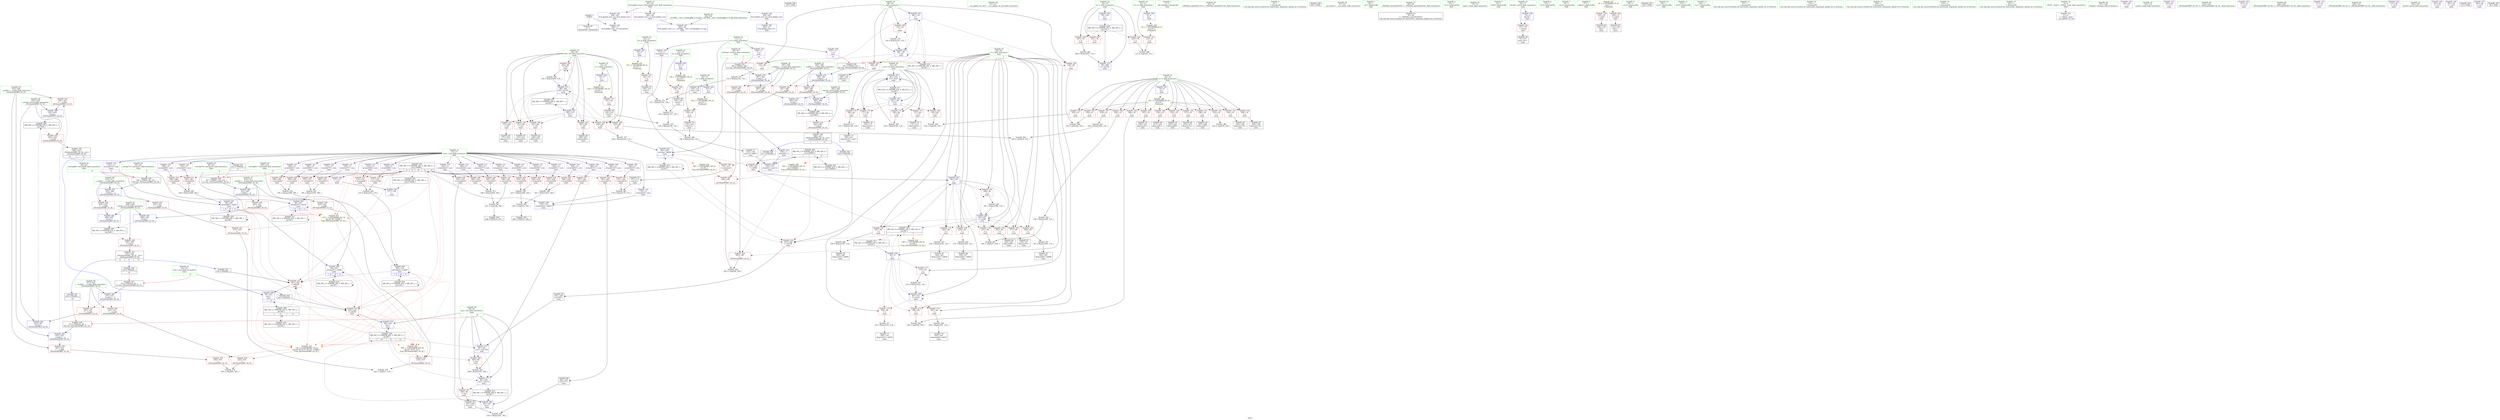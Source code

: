 digraph "SVFG" {
	label="SVFG";

	Node0x5558fe0b8e80 [shape=record,color=grey,label="{NodeID: 0\nNullPtr}"];
	Node0x5558fe0b8e80 -> Node0x5558fe0e48d0[style=solid];
	Node0x5558fe0b8e80 -> Node0x5558fe0f1260[style=solid];
	Node0x5558fe1350e0 [shape=record,color=black,label="{NodeID: 526\n125 = PHI()\n}"];
	Node0x5558fe0f8410 [shape=record,color=grey,label="{NodeID: 360\n305 = Binary(299, 304, )\n}"];
	Node0x5558fe0f8410 -> Node0x5558fe0f2200[style=solid];
	Node0x5558fe0f2a20 [shape=record,color=blue,label="{NodeID: 277\n383\<--397\nretval\<--\n_ZSt3maxIiERKT_S2_S2_\n}"];
	Node0x5558fe0f2a20 -> Node0x5558fe110050[style=dashed];
	Node0x5558fe0e6670 [shape=record,color=red,label="{NodeID: 194\n329\<--88\n\<--i43\nmain\n}"];
	Node0x5558fe0e6670 -> Node0x5558fe0f7510[style=solid];
	Node0x5558fe0e3080 [shape=record,color=purple,label="{NodeID: 111\n195\<--15\narrayidx32\<--sum\nmain\n}"];
	Node0x5558fe0e3080 -> Node0x5558fe0e68e0[style=solid];
	Node0x5558fe0e1b10 [shape=record,color=green,label="{NodeID: 28\n51\<--52\n__cxx_global_var_init\<--__cxx_global_var_init_field_insensitive\n}"];
	Node0x5558fe0eca20 [shape=record,color=grey,label="{NodeID: 388\n122 = cmp(120, 121, )\n}"];
	Node0x5558fe0e7d30 [shape=record,color=red,label="{NodeID: 222\n393\<--387\n\<--__b.addr\n_ZSt3maxIiERKT_S2_S2_\n}"];
	Node0x5558fe0e7d30 -> Node0x5558fe0e7fa0[style=solid];
	Node0x5558fe0e97f0 [shape=record,color=purple,label="{NodeID: 139\n463\<--46\nllvm.global_ctors_1\<--llvm.global_ctors\nGlob }"];
	Node0x5558fe0e97f0 -> Node0x5558fe0f1160[style=solid];
	Node0x5558fe0e43c0 [shape=record,color=green,label="{NodeID: 56\n410\<--411\n__a.addr\<--__a.addr_field_insensitive\n_ZSt3maxIxERKT_S2_S2_\n}"];
	Node0x5558fe0e43c0 -> Node0x5558fe0e8140[style=solid];
	Node0x5558fe0e43c0 -> Node0x5558fe0e8210[style=solid];
	Node0x5558fe0e43c0 -> Node0x5558fe0f2bc0[style=solid];
	Node0x5558fe113250 [shape=record,color=black,label="{NodeID: 416\nMR_32V_2 = PHI(MR_32V_3, MR_32V_1, )\npts\{93 \}\n}"];
	Node0x5558fe113250 -> Node0x5558fe10ca50[style=dashed];
	Node0x5558fe0f1430 [shape=record,color=blue,label="{NodeID: 250\n78\<--118\nii\<--\nmain\n}"];
	Node0x5558fe0f1430 -> Node0x5558fe110f50[style=dashed];
	Node0x5558fe0eaf10 [shape=record,color=red,label="{NodeID: 167\n148\<--80\n\<--i\nmain\n}"];
	Node0x5558fe0eaf10 -> Node0x5558fe0e5150[style=solid];
	Node0x5558fe0e5b10 [shape=record,color=black,label="{NodeID: 84\n258\<--257\nidxprom63\<--add62\nmain\n}"];
	Node0x5558fe0dbec0 [shape=record,color=green,label="{NodeID: 1\n7\<--1\n__dso_handle\<--dummyObj\nGlob }"];
	Node0x5558fe1351e0 [shape=record,color=black,label="{NodeID: 527\n293 = PHI(405, )\n|{<s0>10}}"];
	Node0x5558fe1351e0:s0 -> Node0x5558fe135dd0[style=solid,color=red];
	Node0x5558fe0f8590 [shape=record,color=grey,label="{NodeID: 361\n225 = Binary(224, 118, )\n}"];
	Node0x5558fe0f8590 -> Node0x5558fe0ec420[style=solid];
	Node0x5558fe0f2af0 [shape=record,color=blue,label="{NodeID: 278\n383\<--400\nretval\<--\n_ZSt3maxIiERKT_S2_S2_\n}"];
	Node0x5558fe0f2af0 -> Node0x5558fe110050[style=dashed];
	Node0x5558fe0e6740 [shape=record,color=red,label="{NodeID: 195\n170\<--169\n\<--arrayidx19\nmain\n}"];
	Node0x5558fe0e6740 -> Node0x5558fe0f8890[style=solid];
	Node0x5558fe0e3150 [shape=record,color=purple,label="{NodeID: 112\n199\<--15\narrayidx34\<--sum\nmain\n}"];
	Node0x5558fe0e3150 -> Node0x5558fe0e69b0[style=solid];
	Node0x5558fe0e1bd0 [shape=record,color=green,label="{NodeID: 29\n55\<--56\n_ZNSt8ios_base4InitC1Ev\<--_ZNSt8ios_base4InitC1Ev_field_insensitive\n}"];
	Node0x5558fe0ecba0 [shape=record,color=grey,label="{NodeID: 389\n130 = cmp(128, 129, )\n}"];
	Node0x5558fe0e7e00 [shape=record,color=red,label="{NodeID: 223\n397\<--387\n\<--__b.addr\n_ZSt3maxIiERKT_S2_S2_\n}"];
	Node0x5558fe0e7e00 -> Node0x5558fe0f2a20[style=solid];
	Node0x5558fe0e98f0 [shape=record,color=purple,label="{NodeID: 140\n464\<--46\nllvm.global_ctors_2\<--llvm.global_ctors\nGlob }"];
	Node0x5558fe0e98f0 -> Node0x5558fe0f1260[style=solid];
	Node0x5558fe0e4490 [shape=record,color=green,label="{NodeID: 57\n412\<--413\n__b.addr\<--__b.addr_field_insensitive\n_ZSt3maxIxERKT_S2_S2_\n}"];
	Node0x5558fe0e4490 -> Node0x5558fe0e82e0[style=solid];
	Node0x5558fe0e4490 -> Node0x5558fe0e83b0[style=solid];
	Node0x5558fe0e4490 -> Node0x5558fe0f2c90[style=solid];
	Node0x5558fe113750 [shape=record,color=black,label="{NodeID: 417\nMR_34V_2 = PHI(MR_34V_3, MR_34V_1, )\npts\{95 \}\n}"];
	Node0x5558fe113750 -> Node0x5558fe0f2060[style=dashed];
	Node0x5558fe113750 -> Node0x5558fe113750[style=dashed];
	Node0x5558fe0f1500 [shape=record,color=blue,label="{NodeID: 251\n80\<--118\ni\<--\nmain\n}"];
	Node0x5558fe0f1500 -> Node0x5558fe0ead70[style=dashed];
	Node0x5558fe0f1500 -> Node0x5558fe0eae40[style=dashed];
	Node0x5558fe0f1500 -> Node0x5558fe0eaf10[style=dashed];
	Node0x5558fe0f1500 -> Node0x5558fe0eafe0[style=dashed];
	Node0x5558fe0f1500 -> Node0x5558fe0f16a0[style=dashed];
	Node0x5558fe0f1500 -> Node0x5558fe111450[style=dashed];
	Node0x5558fe0eafe0 [shape=record,color=red,label="{NodeID: 168\n153\<--80\n\<--i\nmain\n}"];
	Node0x5558fe0eafe0 -> Node0x5558fe0f9a90[style=solid];
	Node0x5558fe0e5be0 [shape=record,color=black,label="{NodeID: 85\n271\<--270\nidxprom71\<--\nmain\n}"];
	Node0x5558fe0de120 [shape=record,color=green,label="{NodeID: 2\n9\<--1\n\<--dummyObj\nCan only get source location for instruction, argument, global var or function.}"];
	Node0x5558fe135520 [shape=record,color=black,label="{NodeID: 528\n365 = PHI()\n}"];
	Node0x5558fe0f8710 [shape=record,color=grey,label="{NodeID: 362\n308 = Binary(307, 118, )\n}"];
	Node0x5558fe0f8710 -> Node0x5558fe0e6190[style=solid];
	Node0x5558fe0f2bc0 [shape=record,color=blue,label="{NodeID: 279\n410\<--406\n__a.addr\<--__a\n_ZSt3maxIxERKT_S2_S2_\n}"];
	Node0x5558fe0f2bc0 -> Node0x5558fe0e8140[style=dashed];
	Node0x5558fe0f2bc0 -> Node0x5558fe0e8210[style=dashed];
	Node0x5558fe0e6810 [shape=record,color=red,label="{NodeID: 196\n174\<--173\n\<--arrayidx21\nmain\n}"];
	Node0x5558fe0e6810 -> Node0x5558fe0e53c0[style=solid];
	Node0x5558fe0e3220 [shape=record,color=purple,label="{NodeID: 113\n204\<--15\narrayidx37\<--sum\nmain\n}"];
	Node0x5558fe0e3220 -> Node0x5558fe0e6a80[style=solid];
	Node0x5558fe0e1cd0 [shape=record,color=green,label="{NodeID: 30\n61\<--62\n__cxa_atexit\<--__cxa_atexit_field_insensitive\n}"];
	Node0x5558fe0e7ed0 [shape=record,color=red,label="{NodeID: 224\n392\<--391\n\<--\n_ZSt3maxIiERKT_S2_S2_\n}"];
	Node0x5558fe0e7ed0 -> Node0x5558fe0ec5a0[style=solid];
	Node0x5558fe0e99f0 [shape=record,color=red,label="{NodeID: 141\n121\<--8\n\<--tt\nmain\n}"];
	Node0x5558fe0e99f0 -> Node0x5558fe0eca20[style=solid];
	Node0x5558fe0e4560 [shape=record,color=green,label="{NodeID: 58\n433\<--434\nretval\<--retval_field_insensitive\n_ZSt3minIxERKT_S2_S2_\n}"];
	Node0x5558fe0e4560 -> Node0x5558fe0f04e0[style=solid];
	Node0x5558fe0e4560 -> Node0x5558fe0f30a0[style=solid];
	Node0x5558fe0e4560 -> Node0x5558fe0f3170[style=solid];
	Node0x5558fe113c50 [shape=record,color=black,label="{NodeID: 418\nMR_36V_2 = PHI(MR_36V_3, MR_36V_1, )\npts\{97 \}\n}"];
	Node0x5558fe113c50 -> Node0x5558fe0f2130[style=dashed];
	Node0x5558fe113c50 -> Node0x5558fe113c50[style=dashed];
	Node0x5558fe0f15d0 [shape=record,color=blue,label="{NodeID: 252\n150\<--147\narrayidx\<--conv12\nmain\n}"];
	Node0x5558fe0f15d0 -> Node0x5558fe110a50[style=dashed];
	Node0x5558fe0eb0b0 [shape=record,color=red,label="{NodeID: 169\n162\<--82\n\<--i13\nmain\n}"];
	Node0x5558fe0eb0b0 -> Node0x5558fe0fa510[style=solid];
	Node0x5558fe0e5cb0 [shape=record,color=black,label="{NodeID: 86\n274\<--273\nidxprom74\<--\nmain\n}"];
	Node0x5558fe0cd130 [shape=record,color=green,label="{NodeID: 3\n28\<--1\n.str\<--dummyObj\nGlob }"];
	Node0x5558fe1355f0 [shape=record,color=black,label="{NodeID: 529\n231 = PHI(380, )\n}"];
	Node0x5558fe1355f0 -> Node0x5558fe0e6c20[style=solid];
	Node0x5558fe0f8890 [shape=record,color=grey,label="{NodeID: 363\n176 = Binary(170, 175, )\n}"];
	Node0x5558fe0f8890 -> Node0x5558fe0f1910[style=solid];
	Node0x5558fe0f2c90 [shape=record,color=blue,label="{NodeID: 280\n412\<--407\n__b.addr\<--__b\n_ZSt3maxIxERKT_S2_S2_\n}"];
	Node0x5558fe0f2c90 -> Node0x5558fe0e82e0[style=dashed];
	Node0x5558fe0f2c90 -> Node0x5558fe0e83b0[style=dashed];
	Node0x5558fe0e68e0 [shape=record,color=red,label="{NodeID: 197\n196\<--195\n\<--arrayidx32\nmain\n}"];
	Node0x5558fe0e68e0 -> Node0x5558fe0ec8a0[style=solid];
	Node0x5558fe0e32f0 [shape=record,color=purple,label="{NodeID: 114\n218\<--15\narrayidx42\<--sum\nmain\n}"];
	Node0x5558fe0e32f0 -> Node0x5558fe0e6b50[style=solid];
	Node0x5558fe0e1dd0 [shape=record,color=green,label="{NodeID: 31\n60\<--66\n_ZNSt8ios_base4InitD1Ev\<--_ZNSt8ios_base4InitD1Ev_field_insensitive\n}"];
	Node0x5558fe0e1dd0 -> Node0x5558fe0e49d0[style=solid];
	Node0x5558fe0e7fa0 [shape=record,color=red,label="{NodeID: 225\n394\<--393\n\<--\n_ZSt3maxIiERKT_S2_S2_\n}"];
	Node0x5558fe0e7fa0 -> Node0x5558fe0ec5a0[style=solid];
	Node0x5558fe0e9ac0 [shape=record,color=red,label="{NodeID: 142\n129\<--18\n\<--n\nmain\n}"];
	Node0x5558fe0e9ac0 -> Node0x5558fe0ecba0[style=solid];
	Node0x5558fe0e4630 [shape=record,color=green,label="{NodeID: 59\n435\<--436\n__a.addr\<--__a.addr_field_insensitive\n_ZSt3minIxERKT_S2_S2_\n}"];
	Node0x5558fe0e4630 -> Node0x5558fe0f05b0[style=solid];
	Node0x5558fe0e4630 -> Node0x5558fe0f0680[style=solid];
	Node0x5558fe0e4630 -> Node0x5558fe0f2f00[style=solid];
	Node0x5558fe114150 [shape=record,color=black,label="{NodeID: 419\nMR_38V_2 = PHI(MR_38V_3, MR_38V_1, )\npts\{99 \}\n}"];
	Node0x5558fe114150 -> Node0x5558fe0f2200[style=dashed];
	Node0x5558fe114150 -> Node0x5558fe114150[style=dashed];
	Node0x5558fe0f16a0 [shape=record,color=blue,label="{NodeID: 253\n80\<--154\ni\<--inc\nmain\n}"];
	Node0x5558fe0f16a0 -> Node0x5558fe0ead70[style=dashed];
	Node0x5558fe0f16a0 -> Node0x5558fe0eae40[style=dashed];
	Node0x5558fe0f16a0 -> Node0x5558fe0eaf10[style=dashed];
	Node0x5558fe0f16a0 -> Node0x5558fe0eafe0[style=dashed];
	Node0x5558fe0f16a0 -> Node0x5558fe0f16a0[style=dashed];
	Node0x5558fe0f16a0 -> Node0x5558fe111450[style=dashed];
	Node0x5558fe0eb180 [shape=record,color=red,label="{NodeID: 170\n166\<--82\n\<--i13\nmain\n}"];
	Node0x5558fe0eb180 -> Node0x5558fe0f7f90[style=solid];
	Node0x5558fe0e5d80 [shape=record,color=black,label="{NodeID: 87\n278\<--277\nidxprom76\<--\nmain\n}"];
	Node0x5558fe0cd1c0 [shape=record,color=green,label="{NodeID: 4\n30\<--1\n.str.1\<--dummyObj\nGlob }"];
	Node0x5558fe1356c0 [shape=record,color=black,label="{NodeID: 530\n318 = PHI(405, )\n|{<s0>10}}"];
	Node0x5558fe1356c0:s0 -> Node0x5558fe136010[style=solid,color=red];
	Node0x5558fe0f8a10 [shape=record,color=grey,label="{NodeID: 364\n368 = Binary(367, 118, )\n}"];
	Node0x5558fe0f8a10 -> Node0x5558fe0f27b0[style=solid];
	Node0x5558fe0f2d60 [shape=record,color=blue,label="{NodeID: 281\n408\<--422\nretval\<--\n_ZSt3maxIxERKT_S2_S2_\n}"];
	Node0x5558fe0f2d60 -> Node0x5558fe10e750[style=dashed];
	Node0x5558fe0e69b0 [shape=record,color=red,label="{NodeID: 198\n200\<--199\n\<--arrayidx34\nmain\n}"];
	Node0x5558fe0e69b0 -> Node0x5558fe0f9790[style=solid];
	Node0x5558fe0e84f0 [shape=record,color=purple,label="{NodeID: 115\n245\<--15\narrayidx56\<--sum\nmain\n}"];
	Node0x5558fe0e84f0 -> Node0x5558fe0e6cf0[style=solid];
	Node0x5558fe0e1ed0 [shape=record,color=green,label="{NodeID: 32\n73\<--74\nmain\<--main_field_insensitive\n}"];
	Node0x5558fe10b650 [shape=record,color=black,label="{NodeID: 392\nMR_24V_6 = PHI(MR_24V_8, MR_24V_4, )\npts\{85 \}\n|{|<s4>7}}"];
	Node0x5558fe10b650 -> Node0x5558fe0e6c20[style=dashed];
	Node0x5558fe10b650 -> Node0x5558fe0e7850[style=dashed];
	Node0x5558fe10b650 -> Node0x5558fe0f1ec0[style=dashed];
	Node0x5558fe10b650 -> Node0x5558fe111e50[style=dashed];
	Node0x5558fe10b650:s4 -> Node0x5558fe10e3f0[style=dashed,color=red];
	Node0x5558fe0e8070 [shape=record,color=red,label="{NodeID: 226\n428\<--408\n\<--retval\n_ZSt3maxIxERKT_S2_S2_\n}"];
	Node0x5558fe0e8070 -> Node0x5558fe0e3880[style=solid];
	Node0x5558fe0e9b90 [shape=record,color=red,label="{NodeID: 143\n163\<--18\n\<--n\nmain\n}"];
	Node0x5558fe0e9b90 -> Node0x5558fe0fa510[style=solid];
	Node0x5558fe0e4700 [shape=record,color=green,label="{NodeID: 60\n437\<--438\n__b.addr\<--__b.addr_field_insensitive\n_ZSt3minIxERKT_S2_S2_\n}"];
	Node0x5558fe0e4700 -> Node0x5558fe0f0750[style=solid];
	Node0x5558fe0e4700 -> Node0x5558fe0f0820[style=solid];
	Node0x5558fe0e4700 -> Node0x5558fe0f2fd0[style=solid];
	Node0x5558fe114650 [shape=record,color=black,label="{NodeID: 420\nMR_40V_2 = PHI(MR_40V_3, MR_40V_1, )\npts\{101 \}\n}"];
	Node0x5558fe114650 -> Node0x5558fe0f22d0[style=dashed];
	Node0x5558fe114650 -> Node0x5558fe114650[style=dashed];
	Node0x5558fe0f1770 [shape=record,color=blue,label="{NodeID: 254\n157\<--159\n\<--\nmain\n}"];
	Node0x5558fe0f1770 -> Node0x5558fe10f150[style=dashed];
	Node0x5558fe0eb250 [shape=record,color=red,label="{NodeID: 171\n171\<--82\n\<--i13\nmain\n}"];
	Node0x5558fe0eb250 -> Node0x5558fe0e52f0[style=solid];
	Node0x5558fe0e5e50 [shape=record,color=black,label="{NodeID: 88\n284\<--283\nidxprom80\<--\nmain\n}"];
	Node0x5558fe0cda20 [shape=record,color=green,label="{NodeID: 5\n32\<--1\nstdin\<--dummyObj\nGlob }"];
	Node0x5558fe135800 [shape=record,color=black,label="{NodeID: 531\n319 = PHI(430, )\n|{<s0>11}}"];
	Node0x5558fe135800:s0 -> Node0x5558fe1363e0[style=solid,color=red];
	Node0x5558fe0f8b90 [shape=record,color=grey,label="{NodeID: 365\n183 = Binary(182, 118, )\n}"];
	Node0x5558fe0f8b90 -> Node0x5558fe0f19e0[style=solid];
	Node0x5558fe0f2e30 [shape=record,color=blue,label="{NodeID: 282\n408\<--425\nretval\<--\n_ZSt3maxIxERKT_S2_S2_\n}"];
	Node0x5558fe0f2e30 -> Node0x5558fe10e750[style=dashed];
	Node0x5558fe0e6a80 [shape=record,color=red,label="{NodeID: 199\n205\<--204\n\<--arrayidx37\nmain\n}"];
	Node0x5558fe0e6a80 -> Node0x5558fe0f9790[style=solid];
	Node0x5558fe0e8580 [shape=record,color=purple,label="{NodeID: 116\n249\<--15\narrayidx58\<--sum\nmain\n}"];
	Node0x5558fe0e8580 -> Node0x5558fe0e6dc0[style=solid];
	Node0x5558fe0e1fd0 [shape=record,color=green,label="{NodeID: 33\n76\<--77\nretval\<--retval_field_insensitive\nmain\n}"];
	Node0x5558fe0e1fd0 -> Node0x5558fe0eaa30[style=solid];
	Node0x5558fe0e1fd0 -> Node0x5558fe0f1360[style=solid];
	Node0x5558fe10bb50 [shape=record,color=black,label="{NodeID: 393\nMR_26V_4 = PHI(MR_26V_5, MR_26V_3, )\npts\{87 \}\n|{|<s6>10|<s7>11|<s8>12}}"];
	Node0x5558fe10bb50 -> Node0x5558fe0ebe80[style=dashed];
	Node0x5558fe10bb50 -> Node0x5558fe0e76b0[style=dashed];
	Node0x5558fe10bb50 -> Node0x5558fe0e7780[style=dashed];
	Node0x5558fe10bb50 -> Node0x5558fe0f2470[style=dashed];
	Node0x5558fe10bb50 -> Node0x5558fe0f2610[style=dashed];
	Node0x5558fe10bb50 -> Node0x5558fe0f26e0[style=dashed];
	Node0x5558fe10bb50:s6 -> Node0x5558fe116230[style=dashed,color=red];
	Node0x5558fe10bb50:s7 -> Node0x5558fe10e230[style=dashed,color=red];
	Node0x5558fe10bb50:s8 -> Node0x5558fe116230[style=dashed,color=red];
	Node0x5558fe0e8140 [shape=record,color=red,label="{NodeID: 227\n416\<--410\n\<--__a.addr\n_ZSt3maxIxERKT_S2_S2_\n}"];
	Node0x5558fe0e8140 -> Node0x5558fe0f0380[style=solid];
	Node0x5558fe0e9c60 [shape=record,color=red,label="{NodeID: 144\n189\<--18\n\<--n\nmain\n}"];
	Node0x5558fe0e9c60 -> Node0x5558fe0ec720[style=solid];
	Node0x5558fe0e47d0 [shape=record,color=green,label="{NodeID: 61\n48\<--458\n_GLOBAL__sub_I_wuzhengkai_0_0.cpp\<--_GLOBAL__sub_I_wuzhengkai_0_0.cpp_field_insensitive\n}"];
	Node0x5558fe0e47d0 -> Node0x5558fe0f1160[style=solid];
	Node0x5558fe114b50 [shape=record,color=black,label="{NodeID: 421\nMR_42V_2 = PHI(MR_42V_3, MR_42V_1, )\npts\{140000 \}\n}"];
	Node0x5558fe114b50 -> Node0x5558fe110a50[style=dashed];
	Node0x5558fe0f1840 [shape=record,color=blue,label="{NodeID: 255\n82\<--118\ni13\<--\nmain\n}"];
	Node0x5558fe0f1840 -> Node0x5558fe0eb0b0[style=dashed];
	Node0x5558fe0f1840 -> Node0x5558fe0eb180[style=dashed];
	Node0x5558fe0f1840 -> Node0x5558fe0eb250[style=dashed];
	Node0x5558fe0f1840 -> Node0x5558fe0eb320[style=dashed];
	Node0x5558fe0f1840 -> Node0x5558fe0eb3f0[style=dashed];
	Node0x5558fe0f1840 -> Node0x5558fe0f19e0[style=dashed];
	Node0x5558fe0f1840 -> Node0x5558fe111950[style=dashed];
	Node0x5558fe0eb320 [shape=record,color=red,label="{NodeID: 172\n177\<--82\n\<--i13\nmain\n}"];
	Node0x5558fe0eb320 -> Node0x5558fe0e5490[style=solid];
	Node0x5558fe0e5f20 [shape=record,color=black,label="{NodeID: 89\n288\<--287\nidxprom82\<--\nmain\n}"];
	Node0x5558fe0cdab0 [shape=record,color=green,label="{NodeID: 6\n33\<--1\n.str.2\<--dummyObj\nGlob }"];
	Node0x5558fe135940 [shape=record,color=black,label="{NodeID: 532\n322 = PHI(405, )\n}"];
	Node0x5558fe135940 -> Node0x5558fe0e76b0[style=solid];
	Node0x5558fe0f8d10 [shape=record,color=grey,label="{NodeID: 366\n202 = Binary(201, 118, )\n}"];
	Node0x5558fe0f8d10 -> Node0x5558fe0e5700[style=solid];
	Node0x5558fe0f2f00 [shape=record,color=blue,label="{NodeID: 283\n435\<--431\n__a.addr\<--__a\n_ZSt3minIxERKT_S2_S2_\n}"];
	Node0x5558fe0f2f00 -> Node0x5558fe0f05b0[style=dashed];
	Node0x5558fe0f2f00 -> Node0x5558fe0f0680[style=dashed];
	Node0x5558fe0e6b50 [shape=record,color=red,label="{NodeID: 200\n219\<--218\n\<--arrayidx42\nmain\n}"];
	Node0x5558fe0e6b50 -> Node0x5558fe0f1c50[style=solid];
	Node0x5558fe0e8610 [shape=record,color=purple,label="{NodeID: 117\n254\<--15\narrayidx61\<--sum\nmain\n}"];
	Node0x5558fe0e8610 -> Node0x5558fe0e6e90[style=solid];
	Node0x5558fe0e20a0 [shape=record,color=green,label="{NodeID: 34\n78\<--79\nii\<--ii_field_insensitive\nmain\n}"];
	Node0x5558fe0e20a0 -> Node0x5558fe0eab00[style=solid];
	Node0x5558fe0e20a0 -> Node0x5558fe0eabd0[style=solid];
	Node0x5558fe0e20a0 -> Node0x5558fe0eaca0[style=solid];
	Node0x5558fe0e20a0 -> Node0x5558fe0f1430[style=solid];
	Node0x5558fe0e20a0 -> Node0x5558fe0f27b0[style=solid];
	Node0x5558fe0e8210 [shape=record,color=red,label="{NodeID: 228\n425\<--410\n\<--__a.addr\n_ZSt3maxIxERKT_S2_S2_\n}"];
	Node0x5558fe0e8210 -> Node0x5558fe0f2e30[style=solid];
	Node0x5558fe0e9d30 [shape=record,color=red,label="{NodeID: 145\n197\<--18\n\<--n\nmain\n}"];
	Node0x5558fe0e9d30 -> Node0x5558fe0e5630[style=solid];
	Node0x5558fe0e48d0 [shape=record,color=black,label="{NodeID: 62\n2\<--3\ndummyVal\<--dummyVal\n}"];
	Node0x5558fe115050 [shape=record,color=black,label="{NodeID: 422\nMR_44V_2 = PHI(MR_44V_4, MR_44V_1, )\npts\{170000 \}\n}"];
	Node0x5558fe115050 -> Node0x5558fe0f1770[style=dashed];
	Node0x5558fe0f1910 [shape=record,color=blue,label="{NodeID: 256\n179\<--176\narrayidx25\<--add23\nmain\n}"];
	Node0x5558fe0f1910 -> Node0x5558fe10f150[style=dashed];
	Node0x5558fe0eb3f0 [shape=record,color=red,label="{NodeID: 173\n182\<--82\n\<--i13\nmain\n}"];
	Node0x5558fe0eb3f0 -> Node0x5558fe0f8b90[style=solid];
	Node0x5558fe0e5ff0 [shape=record,color=black,label="{NodeID: 90\n297\<--296\nidxprom87\<--\nmain\n}"];
	Node0x5558fe0cdb40 [shape=record,color=green,label="{NodeID: 7\n35\<--1\n.str.3\<--dummyObj\nGlob }"];
	Node0x5558fe135a80 [shape=record,color=black,label="{NodeID: 533\n325 = PHI(430, )\n}"];
	Node0x5558fe135a80 -> Node0x5558fe0e7780[style=solid];
	Node0x5558fe0f8e90 [shape=record,color=grey,label="{NodeID: 367\n213 = Binary(212, 118, )\n}"];
	Node0x5558fe0f8e90 -> Node0x5558fe0f1b80[style=solid];
	Node0x5558fe0f2fd0 [shape=record,color=blue,label="{NodeID: 284\n437\<--432\n__b.addr\<--__b\n_ZSt3minIxERKT_S2_S2_\n}"];
	Node0x5558fe0f2fd0 -> Node0x5558fe0f0750[style=dashed];
	Node0x5558fe0f2fd0 -> Node0x5558fe0f0820[style=dashed];
	Node0x5558fe0e6c20 [shape=record,color=red,label="{NodeID: 201\n234\<--231\n\<--call49\nmain\n}"];
	Node0x5558fe0e6c20 -> Node0x5558fe0f1ec0[style=solid];
	Node0x5558fe0e86e0 [shape=record,color=purple,label="{NodeID: 118\n259\<--15\narrayidx64\<--sum\nmain\n}"];
	Node0x5558fe0e86e0 -> Node0x5558fe0e6f60[style=solid];
	Node0x5558fe0e2170 [shape=record,color=green,label="{NodeID: 35\n80\<--81\ni\<--i_field_insensitive\nmain\n}"];
	Node0x5558fe0e2170 -> Node0x5558fe0ead70[style=solid];
	Node0x5558fe0e2170 -> Node0x5558fe0eae40[style=solid];
	Node0x5558fe0e2170 -> Node0x5558fe0eaf10[style=solid];
	Node0x5558fe0e2170 -> Node0x5558fe0eafe0[style=solid];
	Node0x5558fe0e2170 -> Node0x5558fe0f1500[style=solid];
	Node0x5558fe0e2170 -> Node0x5558fe0f16a0[style=solid];
	Node0x5558fe0e82e0 [shape=record,color=red,label="{NodeID: 229\n418\<--412\n\<--__b.addr\n_ZSt3maxIxERKT_S2_S2_\n}"];
	Node0x5558fe0e82e0 -> Node0x5558fe0f0410[style=solid];
	Node0x5558fe0e9e00 [shape=record,color=red,label="{NodeID: 146\n216\<--18\n\<--n\nmain\n}"];
	Node0x5558fe0e9e00 -> Node0x5558fe0e57d0[style=solid];
	Node0x5558fe0e49d0 [shape=record,color=black,label="{NodeID: 63\n59\<--60\n\<--_ZNSt8ios_base4InitD1Ev\nCan only get source location for instruction, argument, global var or function.}"];
	Node0x5558fe0f19e0 [shape=record,color=blue,label="{NodeID: 257\n82\<--183\ni13\<--inc27\nmain\n}"];
	Node0x5558fe0f19e0 -> Node0x5558fe0eb0b0[style=dashed];
	Node0x5558fe0f19e0 -> Node0x5558fe0eb180[style=dashed];
	Node0x5558fe0f19e0 -> Node0x5558fe0eb250[style=dashed];
	Node0x5558fe0f19e0 -> Node0x5558fe0eb320[style=dashed];
	Node0x5558fe0f19e0 -> Node0x5558fe0eb3f0[style=dashed];
	Node0x5558fe0f19e0 -> Node0x5558fe0f19e0[style=dashed];
	Node0x5558fe0f19e0 -> Node0x5558fe111950[style=dashed];
	Node0x5558fe0eb4c0 [shape=record,color=red,label="{NodeID: 174\n188\<--84\n\<--j\nmain\n}"];
	Node0x5558fe0eb4c0 -> Node0x5558fe0ec720[style=solid];
	Node0x5558fe0e60c0 [shape=record,color=black,label="{NodeID: 91\n302\<--301\nidxprom90\<--add89\nmain\n}"];
	Node0x5558fe0cdbd0 [shape=record,color=green,label="{NodeID: 8\n37\<--1\nstdout\<--dummyObj\nGlob }"];
	Node0x5558fe135bc0 [shape=record,color=black,label="{NodeID: 534\n339 = PHI(380, )\n}"];
	Node0x5558fe135bc0 -> Node0x5558fe0e7850[style=solid];
	Node0x5558fe10e120 [shape=record,color=yellow,style=double,label="{NodeID: 451\n61V_1 = ENCHI(MR_61V_0)\npts\{95 99 170000 \}\nFun[_ZSt3maxIxERKT_S2_S2_]}"];
	Node0x5558fe10e120 -> Node0x5558fe0f0380[style=dashed];
	Node0x5558fe10e120 -> Node0x5558fe0f0410[style=dashed];
	Node0x5558fe0f9010 [shape=record,color=grey,label="{NodeID: 368\n316 = Binary(311, 315, )\n}"];
	Node0x5558fe0f9010 -> Node0x5558fe0f22d0[style=solid];
	Node0x5558fe0f30a0 [shape=record,color=blue,label="{NodeID: 285\n433\<--447\nretval\<--\n_ZSt3minIxERKT_S2_S2_\n}"];
	Node0x5558fe0f30a0 -> Node0x5558fe10f650[style=dashed];
	Node0x5558fe0e6cf0 [shape=record,color=red,label="{NodeID: 202\n246\<--245\n\<--arrayidx56\nmain\n}"];
	Node0x5558fe0e6cf0 -> Node0x5558fe0f7390[style=solid];
	Node0x5558fe0e87b0 [shape=record,color=purple,label="{NodeID: 119\n272\<--15\narrayidx72\<--sum\nmain\n|{<s0>11}}"];
	Node0x5558fe0e87b0:s0 -> Node0x5558fe136190[style=solid,color=red];
	Node0x5558fe0e2240 [shape=record,color=green,label="{NodeID: 36\n82\<--83\ni13\<--i13_field_insensitive\nmain\n}"];
	Node0x5558fe0e2240 -> Node0x5558fe0eb0b0[style=solid];
	Node0x5558fe0e2240 -> Node0x5558fe0eb180[style=solid];
	Node0x5558fe0e2240 -> Node0x5558fe0eb250[style=solid];
	Node0x5558fe0e2240 -> Node0x5558fe0eb320[style=solid];
	Node0x5558fe0e2240 -> Node0x5558fe0eb3f0[style=solid];
	Node0x5558fe0e2240 -> Node0x5558fe0f1840[style=solid];
	Node0x5558fe0e2240 -> Node0x5558fe0f19e0[style=solid];
	Node0x5558fe10ca50 [shape=record,color=black,label="{NodeID: 396\nMR_32V_3 = PHI(MR_32V_4, MR_32V_2, )\npts\{93 \}\n|{|<s3>10|<s4>11}}"];
	Node0x5558fe10ca50 -> Node0x5558fe0e76b0[style=dashed];
	Node0x5558fe10ca50 -> Node0x5558fe0f23a0[style=dashed];
	Node0x5558fe10ca50 -> Node0x5558fe113250[style=dashed];
	Node0x5558fe10ca50:s3 -> Node0x5558fe116230[style=dashed,color=red];
	Node0x5558fe10ca50:s4 -> Node0x5558fe10e230[style=dashed,color=red];
	Node0x5558fe0e83b0 [shape=record,color=red,label="{NodeID: 230\n422\<--412\n\<--__b.addr\n_ZSt3maxIxERKT_S2_S2_\n}"];
	Node0x5558fe0e83b0 -> Node0x5558fe0f2d60[style=solid];
	Node0x5558fe0e9ed0 [shape=record,color=red,label="{NodeID: 147\n224\<--18\n\<--n\nmain\n}"];
	Node0x5558fe0e9ed0 -> Node0x5558fe0f8590[style=solid];
	Node0x5558fe0e4ad0 [shape=record,color=black,label="{NodeID: 64\n106\<--103\ncall\<--\nmain\n}"];
	Node0x5558fe0f1ab0 [shape=record,color=blue,label="{NodeID: 258\n84\<--9\nj\<--\nmain\n}"];
	Node0x5558fe0f1ab0 -> Node0x5558fe0eb4c0[style=dashed];
	Node0x5558fe0f1ab0 -> Node0x5558fe0eb590[style=dashed];
	Node0x5558fe0f1ab0 -> Node0x5558fe0eb660[style=dashed];
	Node0x5558fe0f1ab0 -> Node0x5558fe0eb730[style=dashed];
	Node0x5558fe0f1ab0 -> Node0x5558fe0f1b80[style=dashed];
	Node0x5558fe0f1ab0 -> Node0x5558fe10b650[style=dashed];
	Node0x5558fe0eb590 [shape=record,color=red,label="{NodeID: 175\n192\<--84\n\<--j\nmain\n}"];
	Node0x5558fe0eb590 -> Node0x5558fe0f9490[style=solid];
	Node0x5558fe0e6190 [shape=record,color=black,label="{NodeID: 92\n309\<--308\nidxprom95\<--add94\nmain\n}"];
	Node0x5558fe0cdc60 [shape=record,color=green,label="{NodeID: 9\n38\<--1\n.str.4\<--dummyObj\nGlob }"];
	Node0x5558fe135d00 [shape=record,color=black,label="{NodeID: 535\n353 = PHI()\n}"];
	Node0x5558fe10e230 [shape=record,color=yellow,style=double,label="{NodeID: 452\n63V_1 = ENCHI(MR_63V_0)\npts\{87 93 97 101 \}\nFun[_ZSt3maxIxERKT_S2_S2_]}"];
	Node0x5558fe10e230 -> Node0x5558fe0f0410[style=dashed];
	Node0x5558fe0f9190 [shape=record,color=grey,label="{NodeID: 369\n146 = Binary(143, 145, )\n}"];
	Node0x5558fe0f9190 -> Node0x5558fe0e5080[style=solid];
	Node0x5558fe0f3170 [shape=record,color=blue,label="{NodeID: 286\n433\<--450\nretval\<--\n_ZSt3minIxERKT_S2_S2_\n}"];
	Node0x5558fe0f3170 -> Node0x5558fe10f650[style=dashed];
	Node0x5558fe0e6dc0 [shape=record,color=red,label="{NodeID: 203\n250\<--249\n\<--arrayidx58\nmain\n}"];
	Node0x5558fe0e6dc0 -> Node0x5558fe0f7390[style=solid];
	Node0x5558fe0e8880 [shape=record,color=purple,label="{NodeID: 120\n275\<--15\narrayidx75\<--sum\nmain\n}"];
	Node0x5558fe0e8880 -> Node0x5558fe0e7030[style=solid];
	Node0x5558fe0e2310 [shape=record,color=green,label="{NodeID: 37\n84\<--85\nj\<--j_field_insensitive\nmain\n|{|<s16>7}}"];
	Node0x5558fe0e2310 -> Node0x5558fe0eb4c0[style=solid];
	Node0x5558fe0e2310 -> Node0x5558fe0eb590[style=solid];
	Node0x5558fe0e2310 -> Node0x5558fe0eb660[style=solid];
	Node0x5558fe0e2310 -> Node0x5558fe0eb730[style=solid];
	Node0x5558fe0e2310 -> Node0x5558fe0eb800[style=solid];
	Node0x5558fe0e2310 -> Node0x5558fe0eb8d0[style=solid];
	Node0x5558fe0e2310 -> Node0x5558fe0eb9a0[style=solid];
	Node0x5558fe0e2310 -> Node0x5558fe0eba70[style=solid];
	Node0x5558fe0e2310 -> Node0x5558fe0ebb40[style=solid];
	Node0x5558fe0e2310 -> Node0x5558fe0ebc10[style=solid];
	Node0x5558fe0e2310 -> Node0x5558fe0ebce0[style=solid];
	Node0x5558fe0e2310 -> Node0x5558fe0ebdb0[style=solid];
	Node0x5558fe0e2310 -> Node0x5558fe0f1ab0[style=solid];
	Node0x5558fe0e2310 -> Node0x5558fe0f1b80[style=solid];
	Node0x5558fe0e2310 -> Node0x5558fe0f1ec0[style=solid];
	Node0x5558fe0e2310 -> Node0x5558fe0f1f90[style=solid];
	Node0x5558fe0e2310:s16 -> Node0x5558fe1365a0[style=solid,color=red];
	Node0x5558fe0f0380 [shape=record,color=red,label="{NodeID: 231\n417\<--416\n\<--\n_ZSt3maxIxERKT_S2_S2_\n}"];
	Node0x5558fe0f0380 -> Node0x5558fe0f9f10[style=solid];
	Node0x5558fe0e9fa0 [shape=record,color=red,label="{NodeID: 148\n238\<--18\n\<--n\nmain\n}"];
	Node0x5558fe0e9fa0 -> Node0x5558fe0f7e10[style=solid];
	Node0x5558fe0e4ba0 [shape=record,color=black,label="{NodeID: 65\n112\<--109\ncall1\<--\nmain\n}"];
	Node0x5558fe0f1b80 [shape=record,color=blue,label="{NodeID: 259\n84\<--213\nj\<--inc40\nmain\n}"];
	Node0x5558fe0f1b80 -> Node0x5558fe0eb4c0[style=dashed];
	Node0x5558fe0f1b80 -> Node0x5558fe0eb590[style=dashed];
	Node0x5558fe0f1b80 -> Node0x5558fe0eb660[style=dashed];
	Node0x5558fe0f1b80 -> Node0x5558fe0eb730[style=dashed];
	Node0x5558fe0f1b80 -> Node0x5558fe0f1b80[style=dashed];
	Node0x5558fe0f1b80 -> Node0x5558fe10b650[style=dashed];
	Node0x5558fe0eb660 [shape=record,color=red,label="{NodeID: 176\n201\<--84\n\<--j\nmain\n}"];
	Node0x5558fe0eb660 -> Node0x5558fe0f8d10[style=solid];
	Node0x5558fe0e6260 [shape=record,color=black,label="{NodeID: 93\n313\<--312\nidxprom97\<--\nmain\n}"];
	Node0x5558fe0cdd20 [shape=record,color=green,label="{NodeID: 10\n40\<--1\n.str.5\<--dummyObj\nGlob }"];
	Node0x5558fe135dd0 [shape=record,color=black,label="{NodeID: 536\n431 = PHI(293, 86, )\n0th arg _ZSt3minIxERKT_S2_S2_ }"];
	Node0x5558fe135dd0 -> Node0x5558fe0f2f00[style=solid];
	Node0x5558fe0f9310 [shape=record,color=grey,label="{NodeID: 370\n133 = Binary(132, 118, )\n}"];
	Node0x5558fe0f9310 -> Node0x5558fe0e4c70[style=solid];
	Node0x5558fe0e6e90 [shape=record,color=red,label="{NodeID: 204\n255\<--254\n\<--arrayidx61\nmain\n}"];
	Node0x5558fe0e6e90 -> Node0x5558fe0f8110[style=solid];
	Node0x5558fe0e8950 [shape=record,color=purple,label="{NodeID: 121\n279\<--15\narrayidx77\<--sum\nmain\n}"];
	Node0x5558fe0e8950 -> Node0x5558fe0e7100[style=solid];
	Node0x5558fe0e23e0 [shape=record,color=green,label="{NodeID: 38\n86\<--87\nans\<--ans_field_insensitive\nmain\n|{|<s6>12}}"];
	Node0x5558fe0e23e0 -> Node0x5558fe0ebe80[style=solid];
	Node0x5558fe0e23e0 -> Node0x5558fe0ebf50[style=solid];
	Node0x5558fe0e23e0 -> Node0x5558fe0f1c50[style=solid];
	Node0x5558fe0e23e0 -> Node0x5558fe0f2470[style=solid];
	Node0x5558fe0e23e0 -> Node0x5558fe0f2610[style=solid];
	Node0x5558fe0e23e0 -> Node0x5558fe0f26e0[style=solid];
	Node0x5558fe0e23e0:s6 -> Node0x5558fe135dd0[style=solid,color=red];
	Node0x5558fe0f0410 [shape=record,color=red,label="{NodeID: 232\n419\<--418\n\<--\n_ZSt3maxIxERKT_S2_S2_\n}"];
	Node0x5558fe0f0410 -> Node0x5558fe0f9f10[style=solid];
	Node0x5558fe0ea070 [shape=record,color=red,label="{NodeID: 149\n252\<--18\n\<--n\nmain\n}"];
	Node0x5558fe0ea070 -> Node0x5558fe0e5a40[style=solid];
	Node0x5558fe0e4c70 [shape=record,color=black,label="{NodeID: 66\n134\<--133\nconv\<--sub\nmain\n}"];
	Node0x5558fe0e4c70 -> Node0x5558fe0f9910[style=solid];
	Node0x5558fe116230 [shape=record,color=yellow,style=double,label="{NodeID: 426\n71V_1 = ENCHI(MR_71V_0)\npts\{87 93 95 97 99 101 170000 \}\nFun[_ZSt3minIxERKT_S2_S2_]}"];
	Node0x5558fe116230 -> Node0x5558fe0f08f0[style=dashed];
	Node0x5558fe116230 -> Node0x5558fe0f09c0[style=dashed];
	Node0x5558fe0f1c50 [shape=record,color=blue,label="{NodeID: 260\n86\<--219\nans\<--\nmain\n}"];
	Node0x5558fe0f1c50 -> Node0x5558fe10bb50[style=dashed];
	Node0x5558fe0eb730 [shape=record,color=red,label="{NodeID: 177\n212\<--84\n\<--j\nmain\n}"];
	Node0x5558fe0eb730 -> Node0x5558fe0f8e90[style=solid];
	Node0x5558fe0e6330 [shape=record,color=black,label="{NodeID: 94\n341\<--340\nconv109\<--\nmain\n}"];
	Node0x5558fe0e6330 -> Node0x5558fe0f2610[style=solid];
	Node0x5558fe0cdde0 [shape=record,color=green,label="{NodeID: 11\n42\<--1\n.str.6\<--dummyObj\nGlob }"];
	Node0x5558fe136010 [shape=record,color=black,label="{NodeID: 537\n432 = PHI(318, 92, )\n1st arg _ZSt3minIxERKT_S2_S2_ }"];
	Node0x5558fe136010 -> Node0x5558fe0f2fd0[style=solid];
	Node0x5558fe10e3f0 [shape=record,color=yellow,style=double,label="{NodeID: 454\n24V_1 = ENCHI(MR_24V_0)\npts\{85 \}\nFun[_ZSt3maxIiERKT_S2_S2_]}"];
	Node0x5558fe10e3f0 -> Node0x5558fe0e7ed0[style=dashed];
	Node0x5558fe0f9490 [shape=record,color=grey,label="{NodeID: 371\n193 = Binary(192, 118, )\n}"];
	Node0x5558fe0f9490 -> Node0x5558fe0e5560[style=solid];
	Node0x5558fe0e6f60 [shape=record,color=red,label="{NodeID: 205\n260\<--259\n\<--arrayidx64\nmain\n}"];
	Node0x5558fe0e6f60 -> Node0x5558fe0f8110[style=solid];
	Node0x5558fe0e8a20 [shape=record,color=purple,label="{NodeID: 122\n285\<--15\narrayidx81\<--sum\nmain\n}"];
	Node0x5558fe0e8a20 -> Node0x5558fe0e71d0[style=solid];
	Node0x5558fe0e24b0 [shape=record,color=green,label="{NodeID: 39\n88\<--89\ni43\<--i43_field_insensitive\nmain\n}"];
	Node0x5558fe0e24b0 -> Node0x5558fe0ec020[style=solid];
	Node0x5558fe0e24b0 -> Node0x5558fe0ec0f0[style=solid];
	Node0x5558fe0e24b0 -> Node0x5558fe0ec1c0[style=solid];
	Node0x5558fe0e24b0 -> Node0x5558fe0ec290[style=solid];
	Node0x5558fe0e24b0 -> Node0x5558fe0e64d0[style=solid];
	Node0x5558fe0e24b0 -> Node0x5558fe0e65a0[style=solid];
	Node0x5558fe0e24b0 -> Node0x5558fe0e6670[style=solid];
	Node0x5558fe0e24b0 -> Node0x5558fe0f1d20[style=solid];
	Node0x5558fe0e24b0 -> Node0x5558fe0f2540[style=solid];
	Node0x5558fe0f04e0 [shape=record,color=red,label="{NodeID: 233\n453\<--433\n\<--retval\n_ZSt3minIxERKT_S2_S2_\n}"];
	Node0x5558fe0f04e0 -> Node0x5558fe0e3950[style=solid];
	Node0x5558fe0ea140 [shape=record,color=red,label="{NodeID: 150\n273\<--18\n\<--n\nmain\n}"];
	Node0x5558fe0ea140 -> Node0x5558fe0e5cb0[style=solid];
	Node0x5558fe0e4d40 [shape=record,color=black,label="{NodeID: 67\n136\<--135\nconv7\<--\nmain\n}"];
	Node0x5558fe0e4d40 -> Node0x5558fe0f9910[style=solid];
	Node0x5558fe116340 [shape=record,color=yellow,style=double,label="{NodeID: 427\n2V_1 = ENCHI(MR_2V_0)\npts\{1 \}\nFun[main]}"];
	Node0x5558fe116340 -> Node0x5558fe0ea890[style=dashed];
	Node0x5558fe116340 -> Node0x5558fe0ea960[style=dashed];
	Node0x5558fe0f1d20 [shape=record,color=blue,label="{NodeID: 261\n88\<--118\ni43\<--\nmain\n}"];
	Node0x5558fe0f1d20 -> Node0x5558fe0ec020[style=dashed];
	Node0x5558fe0f1d20 -> Node0x5558fe0ec0f0[style=dashed];
	Node0x5558fe0f1d20 -> Node0x5558fe0ec1c0[style=dashed];
	Node0x5558fe0f1d20 -> Node0x5558fe0ec290[style=dashed];
	Node0x5558fe0f1d20 -> Node0x5558fe0e64d0[style=dashed];
	Node0x5558fe0f1d20 -> Node0x5558fe0e65a0[style=dashed];
	Node0x5558fe0f1d20 -> Node0x5558fe0e6670[style=dashed];
	Node0x5558fe0f1d20 -> Node0x5558fe0f2540[style=dashed];
	Node0x5558fe0f1d20 -> Node0x5558fe112850[style=dashed];
	Node0x5558fe0eb800 [shape=record,color=red,label="{NodeID: 178\n237\<--84\n\<--j\nmain\n}"];
	Node0x5558fe0eb800 -> Node0x5558fe0fa390[style=solid];
	Node0x5558fe0e6400 [shape=record,color=black,label="{NodeID: 95\n345\<--344\nidxprom110\<--\nmain\n}"];
	Node0x5558fe0cdea0 [shape=record,color=green,label="{NodeID: 12\n44\<--1\n.str.7\<--dummyObj\nGlob }"];
	Node0x5558fe136190 [shape=record,color=black,label="{NodeID: 538\n406 = PHI(94, 98, 272, )\n0th arg _ZSt3maxIxERKT_S2_S2_ }"];
	Node0x5558fe136190 -> Node0x5558fe0f2bc0[style=solid];
	Node0x5558fe10e500 [shape=record,color=yellow,style=double,label="{NodeID: 455\n30V_1 = ENCHI(MR_30V_0)\npts\{91 \}\nFun[_ZSt3maxIiERKT_S2_S2_]}"];
	Node0x5558fe10e500 -> Node0x5558fe0e7fa0[style=dashed];
	Node0x5558fe0f9610 [shape=record,color=grey,label="{NodeID: 372\n140 = Binary(137, 139, )\n}"];
	Node0x5558fe0f9610 -> Node0x5558fe0f9c10[style=solid];
	Node0x5558fe0e7030 [shape=record,color=red,label="{NodeID: 206\n276\<--275\n\<--arrayidx75\nmain\n}"];
	Node0x5558fe0e7030 -> Node0x5558fe0f7090[style=solid];
	Node0x5558fe0e8af0 [shape=record,color=purple,label="{NodeID: 123\n289\<--15\narrayidx83\<--sum\nmain\n}"];
	Node0x5558fe0e8af0 -> Node0x5558fe0e72a0[style=solid];
	Node0x5558fe0e2580 [shape=record,color=green,label="{NodeID: 40\n90\<--91\nref.tmp\<--ref.tmp_field_insensitive\nmain\n|{|<s1>7}}"];
	Node0x5558fe0e2580 -> Node0x5558fe0f1df0[style=solid];
	Node0x5558fe0e2580:s1 -> Node0x5558fe1366f0[style=solid,color=red];
	Node0x5558fe0f05b0 [shape=record,color=red,label="{NodeID: 234\n443\<--435\n\<--__a.addr\n_ZSt3minIxERKT_S2_S2_\n}"];
	Node0x5558fe0f05b0 -> Node0x5558fe0f09c0[style=solid];
	Node0x5558fe0ea210 [shape=record,color=red,label="{NodeID: 151\n296\<--18\n\<--n\nmain\n}"];
	Node0x5558fe0ea210 -> Node0x5558fe0e5ff0[style=solid];
	Node0x5558fe0e4e10 [shape=record,color=black,label="{NodeID: 68\n139\<--138\nconv8\<--\nmain\n}"];
	Node0x5558fe0e4e10 -> Node0x5558fe0f9610[style=solid];
	Node0x5558fe116450 [shape=record,color=yellow,style=double,label="{NodeID: 428\n4V_1 = ENCHI(MR_4V_0)\npts\{10 \}\nFun[main]}"];
	Node0x5558fe116450 -> Node0x5558fe0e99f0[style=dashed];
	Node0x5558fdcc0690 [shape=record,color=black,label="{NodeID: 345\n264 = PHI(210, 262, )\n}"];
	Node0x5558fe0f1df0 [shape=record,color=blue,label="{NodeID: 262\n90\<--229\nref.tmp\<--add48\nmain\n|{|<s4>7}}"];
	Node0x5558fe0f1df0 -> Node0x5558fe0e6c20[style=dashed];
	Node0x5558fe0f1df0 -> Node0x5558fe0e7850[style=dashed];
	Node0x5558fe0f1df0 -> Node0x5558fe0f1df0[style=dashed];
	Node0x5558fe0f1df0 -> Node0x5558fe112d50[style=dashed];
	Node0x5558fe0f1df0:s4 -> Node0x5558fe10e500[style=dashed,color=red];
	Node0x5558fe0eb8d0 [shape=record,color=red,label="{NodeID: 179\n242\<--84\n\<--j\nmain\n}"];
	Node0x5558fe0eb8d0 -> Node0x5558fe0f7990[style=solid];
	Node0x5558fe0e3470 [shape=record,color=black,label="{NodeID: 96\n357\<--356\nconv114\<--\nmain\n}"];
	Node0x5558fe0e3470 -> Node0x5558fe0f7810[style=solid];
	Node0x5558fe0cdf60 [shape=record,color=green,label="{NodeID: 13\n47\<--1\n\<--dummyObj\nCan only get source location for instruction, argument, global var or function.}"];
	Node0x5558fe1363e0 [shape=record,color=black,label="{NodeID: 539\n407 = PHI(96, 100, 319, )\n1st arg _ZSt3maxIxERKT_S2_S2_ }"];
	Node0x5558fe1363e0 -> Node0x5558fe0f2c90[style=solid];
	Node0x5558fe0f9790 [shape=record,color=grey,label="{NodeID: 373\n206 = Binary(200, 205, )\n}"];
	Node0x5558fe0f9790 -> Node0x5558fe0ec8a0[style=solid];
	Node0x5558fe0e7100 [shape=record,color=red,label="{NodeID: 207\n280\<--279\n\<--arrayidx77\nmain\n}"];
	Node0x5558fe0e7100 -> Node0x5558fe0f7090[style=solid];
	Node0x5558fe0e8bc0 [shape=record,color=purple,label="{NodeID: 124\n298\<--15\narrayidx88\<--sum\nmain\n}"];
	Node0x5558fe0e8bc0 -> Node0x5558fe0e7370[style=solid];
	Node0x5558fe0e2650 [shape=record,color=green,label="{NodeID: 41\n92\<--93\nnow\<--now_field_insensitive\nmain\n|{|<s1>12}}"];
	Node0x5558fe0e2650 -> Node0x5558fe0f23a0[style=solid];
	Node0x5558fe0e2650:s1 -> Node0x5558fe136010[style=solid,color=red];
	Node0x5558fe10e750 [shape=record,color=black,label="{NodeID: 401\nMR_55V_3 = PHI(MR_55V_4, MR_55V_2, )\npts\{409 \}\n}"];
	Node0x5558fe10e750 -> Node0x5558fe0e8070[style=dashed];
	Node0x5558fe0f0680 [shape=record,color=red,label="{NodeID: 235\n450\<--435\n\<--__a.addr\n_ZSt3minIxERKT_S2_S2_\n}"];
	Node0x5558fe0f0680 -> Node0x5558fe0f3170[style=solid];
	Node0x5558fe0ea2e0 [shape=record,color=red,label="{NodeID: 152\n333\<--18\n\<--n\nmain\n}"];
	Node0x5558fe0ea2e0 -> Node0x5558fe0fa210[style=solid];
	Node0x5558fe0e4ee0 [shape=record,color=black,label="{NodeID: 69\n142\<--141\nconv9\<--\nmain\n}"];
	Node0x5558fe0e4ee0 -> Node0x5558fe0f9c10[style=solid];
	Node0x5558fe116530 [shape=record,color=yellow,style=double,label="{NodeID: 429\n6V_1 = ENCHI(MR_6V_0)\npts\{19 \}\nFun[main]}"];
	Node0x5558fe116530 -> Node0x5558fe0e9ac0[style=dashed];
	Node0x5558fe116530 -> Node0x5558fe0e9b90[style=dashed];
	Node0x5558fe116530 -> Node0x5558fe0e9c60[style=dashed];
	Node0x5558fe116530 -> Node0x5558fe0e9d30[style=dashed];
	Node0x5558fe116530 -> Node0x5558fe0e9e00[style=dashed];
	Node0x5558fe116530 -> Node0x5558fe0e9ed0[style=dashed];
	Node0x5558fe116530 -> Node0x5558fe0e9fa0[style=dashed];
	Node0x5558fe116530 -> Node0x5558fe0ea070[style=dashed];
	Node0x5558fe116530 -> Node0x5558fe0ea140[style=dashed];
	Node0x5558fe116530 -> Node0x5558fe0ea210[style=dashed];
	Node0x5558fe116530 -> Node0x5558fe0ea2e0[style=dashed];
	Node0x5558fe116530 -> Node0x5558fe0ea3b0[style=dashed];
	Node0x5558fe116530 -> Node0x5558fe0ea480[style=dashed];
	Node0x5558fe0f6af0 [shape=record,color=black,label="{NodeID: 346\n209 = PHI(210, 207, )\n}"];
	Node0x5558fe0f1ec0 [shape=record,color=blue,label="{NodeID: 263\n84\<--234\nj\<--\nmain\n}"];
	Node0x5558fe0f1ec0 -> Node0x5558fe0eb800[style=dashed];
	Node0x5558fe0f1ec0 -> Node0x5558fe0eb8d0[style=dashed];
	Node0x5558fe0f1ec0 -> Node0x5558fe0eb9a0[style=dashed];
	Node0x5558fe0f1ec0 -> Node0x5558fe0eba70[style=dashed];
	Node0x5558fe0f1ec0 -> Node0x5558fe0ebb40[style=dashed];
	Node0x5558fe0f1ec0 -> Node0x5558fe0ebc10[style=dashed];
	Node0x5558fe0f1ec0 -> Node0x5558fe0ebce0[style=dashed];
	Node0x5558fe0f1ec0 -> Node0x5558fe0ebdb0[style=dashed];
	Node0x5558fe0f1ec0 -> Node0x5558fe0f1f90[style=dashed];
	Node0x5558fe0f1ec0 -> Node0x5558fe10b650[style=dashed];
	Node0x5558fe0eb9a0 [shape=record,color=red,label="{NodeID: 180\n256\<--84\n\<--j\nmain\n}"];
	Node0x5558fe0eb9a0 -> Node0x5558fe0f8290[style=solid];
	Node0x5558fe0e3540 [shape=record,color=black,label="{NodeID: 97\n359\<--358\nidxprom115\<--\nmain\n}"];
	Node0x5558fe0ce060 [shape=record,color=green,label="{NodeID: 14\n118\<--1\n\<--dummyObj\nCan only get source location for instruction, argument, global var or function.}"];
	Node0x5558fe1365a0 [shape=record,color=black,label="{NodeID: 540\n381 = PHI(84, 337, )\n0th arg _ZSt3maxIiERKT_S2_S2_ }"];
	Node0x5558fe1365a0 -> Node0x5558fe0f2880[style=solid];
	Node0x5558fe0f9910 [shape=record,color=grey,label="{NodeID: 374\n137 = Binary(134, 136, )\n}"];
	Node0x5558fe0f9910 -> Node0x5558fe0f9610[style=solid];
	Node0x5558fe0e71d0 [shape=record,color=red,label="{NodeID: 208\n286\<--285\n\<--arrayidx81\nmain\n}"];
	Node0x5558fe0e71d0 -> Node0x5558fe0f7b10[style=solid];
	Node0x5558fe0e8c90 [shape=record,color=purple,label="{NodeID: 125\n303\<--15\narrayidx91\<--sum\nmain\n}"];
	Node0x5558fe0e8c90 -> Node0x5558fe0e7440[style=solid];
	Node0x5558fe0e2720 [shape=record,color=green,label="{NodeID: 42\n94\<--95\nref.tmp73\<--ref.tmp73_field_insensitive\nmain\n|{|<s1>8}}"];
	Node0x5558fe0e2720 -> Node0x5558fe0f2060[style=solid];
	Node0x5558fe0e2720:s1 -> Node0x5558fe136190[style=solid,color=red];
	Node0x5558fe0f0750 [shape=record,color=red,label="{NodeID: 236\n441\<--437\n\<--__b.addr\n_ZSt3minIxERKT_S2_S2_\n}"];
	Node0x5558fe0f0750 -> Node0x5558fe0f08f0[style=solid];
	Node0x5558fe0ea3b0 [shape=record,color=red,label="{NodeID: 153\n344\<--18\n\<--n\nmain\n}"];
	Node0x5558fe0ea3b0 -> Node0x5558fe0e6400[style=solid];
	Node0x5558fe0e4fb0 [shape=record,color=black,label="{NodeID: 70\n145\<--144\nconv10\<--\nmain\n}"];
	Node0x5558fe0e4fb0 -> Node0x5558fe0f9190[style=solid];
	Node0x5558fe116610 [shape=record,color=yellow,style=double,label="{NodeID: 430\n8V_1 = ENCHI(MR_8V_0)\npts\{21 \}\nFun[main]}"];
	Node0x5558fe116610 -> Node0x5558fe0ea550[style=dashed];
	Node0x5558fe0f7090 [shape=record,color=grey,label="{NodeID: 347\n281 = Binary(276, 280, )\n}"];
	Node0x5558fe0f7090 -> Node0x5558fe0f2060[style=solid];
	Node0x5558fe0f1f90 [shape=record,color=blue,label="{NodeID: 264\n84\<--267\nj\<--inc69\nmain\n}"];
	Node0x5558fe0f1f90 -> Node0x5558fe0eb800[style=dashed];
	Node0x5558fe0f1f90 -> Node0x5558fe0eb8d0[style=dashed];
	Node0x5558fe0f1f90 -> Node0x5558fe0eb9a0[style=dashed];
	Node0x5558fe0f1f90 -> Node0x5558fe0eba70[style=dashed];
	Node0x5558fe0f1f90 -> Node0x5558fe0ebb40[style=dashed];
	Node0x5558fe0f1f90 -> Node0x5558fe0ebc10[style=dashed];
	Node0x5558fe0f1f90 -> Node0x5558fe0ebce0[style=dashed];
	Node0x5558fe0f1f90 -> Node0x5558fe0ebdb0[style=dashed];
	Node0x5558fe0f1f90 -> Node0x5558fe0f1f90[style=dashed];
	Node0x5558fe0f1f90 -> Node0x5558fe10b650[style=dashed];
	Node0x5558fe0eba70 [shape=record,color=red,label="{NodeID: 181\n266\<--84\n\<--j\nmain\n}"];
	Node0x5558fe0eba70 -> Node0x5558fe0f7210[style=solid];
	Node0x5558fe0e3610 [shape=record,color=black,label="{NodeID: 98\n362\<--361\nconv117\<--\nmain\n}"];
	Node0x5558fe0e3610 -> Node0x5558fe0f7810[style=solid];
	Node0x5558fe0ce160 [shape=record,color=green,label="{NodeID: 15\n159\<--1\n\<--dummyObj\nCan only get source location for instruction, argument, global var or function.}"];
	Node0x5558fe1366f0 [shape=record,color=black,label="{NodeID: 541\n382 = PHI(90, 338, )\n1st arg _ZSt3maxIiERKT_S2_S2_ }"];
	Node0x5558fe1366f0 -> Node0x5558fe0f2950[style=solid];
	Node0x5558fe0f9a90 [shape=record,color=grey,label="{NodeID: 375\n154 = Binary(153, 118, )\n}"];
	Node0x5558fe0f9a90 -> Node0x5558fe0f16a0[style=solid];
	Node0x5558fe0e72a0 [shape=record,color=red,label="{NodeID: 209\n290\<--289\n\<--arrayidx83\nmain\n}"];
	Node0x5558fe0e72a0 -> Node0x5558fe0f7b10[style=solid];
	Node0x5558fe0e8d60 [shape=record,color=purple,label="{NodeID: 126\n310\<--15\narrayidx96\<--sum\nmain\n}"];
	Node0x5558fe0e8d60 -> Node0x5558fe0e7510[style=solid];
	Node0x5558fe0e27f0 [shape=record,color=green,label="{NodeID: 43\n96\<--97\nref.tmp79\<--ref.tmp79_field_insensitive\nmain\n|{|<s1>8}}"];
	Node0x5558fe0e27f0 -> Node0x5558fe0f2130[style=solid];
	Node0x5558fe0e27f0:s1 -> Node0x5558fe1363e0[style=solid,color=red];
	Node0x5558fe10f150 [shape=record,color=black,label="{NodeID: 403\nMR_44V_4 = PHI(MR_44V_5, MR_44V_3, )\npts\{170000 \}\n|{|<s23>8|<s24>9|<s25>10|<s26>11|<s27>12}}"];
	Node0x5558fe10f150 -> Node0x5558fe0e6740[style=dashed];
	Node0x5558fe10f150 -> Node0x5558fe0e68e0[style=dashed];
	Node0x5558fe10f150 -> Node0x5558fe0e69b0[style=dashed];
	Node0x5558fe10f150 -> Node0x5558fe0e6a80[style=dashed];
	Node0x5558fe10f150 -> Node0x5558fe0e6b50[style=dashed];
	Node0x5558fe10f150 -> Node0x5558fe0e6cf0[style=dashed];
	Node0x5558fe10f150 -> Node0x5558fe0e6dc0[style=dashed];
	Node0x5558fe10f150 -> Node0x5558fe0e6e90[style=dashed];
	Node0x5558fe10f150 -> Node0x5558fe0e6f60[style=dashed];
	Node0x5558fe10f150 -> Node0x5558fe0e7030[style=dashed];
	Node0x5558fe10f150 -> Node0x5558fe0e7100[style=dashed];
	Node0x5558fe10f150 -> Node0x5558fe0e71d0[style=dashed];
	Node0x5558fe10f150 -> Node0x5558fe0e72a0[style=dashed];
	Node0x5558fe10f150 -> Node0x5558fe0e7370[style=dashed];
	Node0x5558fe10f150 -> Node0x5558fe0e7440[style=dashed];
	Node0x5558fe10f150 -> Node0x5558fe0e7510[style=dashed];
	Node0x5558fe10f150 -> Node0x5558fe0e75e0[style=dashed];
	Node0x5558fe10f150 -> Node0x5558fe0e76b0[style=dashed];
	Node0x5558fe10f150 -> Node0x5558fe0e7780[style=dashed];
	Node0x5558fe10f150 -> Node0x5558fe0e7920[style=dashed];
	Node0x5558fe10f150 -> Node0x5558fe0e79f0[style=dashed];
	Node0x5558fe10f150 -> Node0x5558fe0f1910[style=dashed];
	Node0x5558fe10f150 -> Node0x5558fe115050[style=dashed];
	Node0x5558fe10f150:s23 -> Node0x5558fe10e120[style=dashed,color=red];
	Node0x5558fe10f150:s24 -> Node0x5558fe10e120[style=dashed,color=red];
	Node0x5558fe10f150:s25 -> Node0x5558fe116230[style=dashed,color=red];
	Node0x5558fe10f150:s26 -> Node0x5558fe10e120[style=dashed,color=red];
	Node0x5558fe10f150:s27 -> Node0x5558fe116230[style=dashed,color=red];
	Node0x5558fe0f0820 [shape=record,color=red,label="{NodeID: 237\n447\<--437\n\<--__b.addr\n_ZSt3minIxERKT_S2_S2_\n}"];
	Node0x5558fe0f0820 -> Node0x5558fe0f30a0[style=solid];
	Node0x5558fe0ea480 [shape=record,color=red,label="{NodeID: 154\n358\<--18\n\<--n\nmain\n}"];
	Node0x5558fe0ea480 -> Node0x5558fe0e3540[style=solid];
	Node0x5558fe0e5080 [shape=record,color=black,label="{NodeID: 71\n147\<--146\nconv12\<--add11\nmain\n}"];
	Node0x5558fe0e5080 -> Node0x5558fe0f15d0[style=solid];
	Node0x5558fe1166f0 [shape=record,color=yellow,style=double,label="{NodeID: 431\n10V_1 = ENCHI(MR_10V_0)\npts\{23 \}\nFun[main]}"];
	Node0x5558fe1166f0 -> Node0x5558fe0ea620[style=dashed];
	Node0x5558fe0f7210 [shape=record,color=grey,label="{NodeID: 348\n267 = Binary(266, 118, )\n}"];
	Node0x5558fe0f7210 -> Node0x5558fe0f1f90[style=solid];
	Node0x5558fe0f2060 [shape=record,color=blue,label="{NodeID: 265\n94\<--281\nref.tmp73\<--sub78\nmain\n|{|<s4>8|<s5>10|<s6>11}}"];
	Node0x5558fe0f2060 -> Node0x5558fe0e76b0[style=dashed];
	Node0x5558fe0f2060 -> Node0x5558fe0e7780[style=dashed];
	Node0x5558fe0f2060 -> Node0x5558fe0f2060[style=dashed];
	Node0x5558fe0f2060 -> Node0x5558fe113750[style=dashed];
	Node0x5558fe0f2060:s4 -> Node0x5558fe10e120[style=dashed,color=red];
	Node0x5558fe0f2060:s5 -> Node0x5558fe116230[style=dashed,color=red];
	Node0x5558fe0f2060:s6 -> Node0x5558fe10e120[style=dashed,color=red];
	Node0x5558fe0ebb40 [shape=record,color=red,label="{NodeID: 182\n277\<--84\n\<--j\nmain\n}"];
	Node0x5558fe0ebb40 -> Node0x5558fe0e5d80[style=solid];
	Node0x5558fe0e36e0 [shape=record,color=black,label="{NodeID: 99\n75\<--371\nmain_ret\<--\nmain\n}"];
	Node0x5558fe0ce260 [shape=record,color=green,label="{NodeID: 16\n210\<--1\n\<--dummyObj\nCan only get source location for instruction, argument, global var or function.}"];
	Node0x5558fe118820 [shape=record,color=yellow,style=double,label="{NodeID: 459\n42V_1 = ENCHI(MR_42V_0)\npts\{140000 \}\nFun[_ZSt3maxIiERKT_S2_S2_]}"];
	Node0x5558fe118820 -> Node0x5558fe0e7ed0[style=dashed];
	Node0x5558fe118820 -> Node0x5558fe0e7fa0[style=dashed];
	Node0x5558fe0f9c10 [shape=record,color=grey,label="{NodeID: 376\n143 = Binary(140, 142, )\n}"];
	Node0x5558fe0f9c10 -> Node0x5558fe0f9190[style=solid];
	Node0x5558fe0e7370 [shape=record,color=red,label="{NodeID: 210\n299\<--298\n\<--arrayidx88\nmain\n}"];
	Node0x5558fe0e7370 -> Node0x5558fe0f8410[style=solid];
	Node0x5558fe0e8e30 [shape=record,color=purple,label="{NodeID: 127\n314\<--15\narrayidx98\<--sum\nmain\n}"];
	Node0x5558fe0e8e30 -> Node0x5558fe0e75e0[style=solid];
	Node0x5558fe0e28c0 [shape=record,color=green,label="{NodeID: 44\n98\<--99\nref.tmp86\<--ref.tmp86_field_insensitive\nmain\n|{|<s1>9}}"];
	Node0x5558fe0e28c0 -> Node0x5558fe0f2200[style=solid];
	Node0x5558fe0e28c0:s1 -> Node0x5558fe136190[style=solid,color=red];
	Node0x5558fe10f650 [shape=record,color=black,label="{NodeID: 404\nMR_65V_3 = PHI(MR_65V_4, MR_65V_2, )\npts\{434 \}\n}"];
	Node0x5558fe10f650 -> Node0x5558fe0f04e0[style=dashed];
	Node0x5558fe0f08f0 [shape=record,color=red,label="{NodeID: 238\n442\<--441\n\<--\n_ZSt3minIxERKT_S2_S2_\n}"];
	Node0x5558fe0f08f0 -> Node0x5558fe0fa090[style=solid];
	Node0x5558fe0ea550 [shape=record,color=red,label="{NodeID: 155\n135\<--20\n\<--p\nmain\n}"];
	Node0x5558fe0ea550 -> Node0x5558fe0e4d40[style=solid];
	Node0x5558fe0e5150 [shape=record,color=black,label="{NodeID: 72\n149\<--148\nidxprom\<--\nmain\n}"];
	Node0x5558fe1167d0 [shape=record,color=yellow,style=double,label="{NodeID: 432\n12V_1 = ENCHI(MR_12V_0)\npts\{25 \}\nFun[main]}"];
	Node0x5558fe1167d0 -> Node0x5558fe0ea6f0[style=dashed];
	Node0x5558fe0f7390 [shape=record,color=grey,label="{NodeID: 349\n251 = Binary(246, 250, )\n}"];
	Node0x5558fe0f7390 -> Node0x5558fe0fa690[style=solid];
	Node0x5558fe0f2130 [shape=record,color=blue,label="{NodeID: 266\n96\<--291\nref.tmp79\<--sub84\nmain\n|{|<s4>8|<s5>10|<s6>11}}"];
	Node0x5558fe0f2130 -> Node0x5558fe0e76b0[style=dashed];
	Node0x5558fe0f2130 -> Node0x5558fe0e7780[style=dashed];
	Node0x5558fe0f2130 -> Node0x5558fe0f2130[style=dashed];
	Node0x5558fe0f2130 -> Node0x5558fe113c50[style=dashed];
	Node0x5558fe0f2130:s4 -> Node0x5558fe10e230[style=dashed,color=red];
	Node0x5558fe0f2130:s5 -> Node0x5558fe116230[style=dashed,color=red];
	Node0x5558fe0f2130:s6 -> Node0x5558fe10e230[style=dashed,color=red];
	Node0x5558fe0ebc10 [shape=record,color=red,label="{NodeID: 183\n283\<--84\n\<--j\nmain\n}"];
	Node0x5558fe0ebc10 -> Node0x5558fe0e5e50[style=solid];
	Node0x5558fe0e37b0 [shape=record,color=black,label="{NodeID: 100\n380\<--403\n_ZSt3maxIiERKT_S2_S2__ret\<--\n_ZSt3maxIiERKT_S2_S2_\n|{<s0>7|<s1>13}}"];
	Node0x5558fe0e37b0:s0 -> Node0x5558fe1355f0[style=solid,color=blue];
	Node0x5558fe0e37b0:s1 -> Node0x5558fe135bc0[style=solid,color=blue];
	Node0x5558fe0ce360 [shape=record,color=green,label="{NodeID: 17\n335\<--1\n\<--dummyObj\nCan only get source location for instruction, argument, global var or function.}"];
	Node0x5558fe0f9d90 [shape=record,color=grey,label="{NodeID: 377\n229 = Binary(228, 118, )\n}"];
	Node0x5558fe0f9d90 -> Node0x5558fe0f1df0[style=solid];
	Node0x5558fe0e7440 [shape=record,color=red,label="{NodeID: 211\n304\<--303\n\<--arrayidx91\nmain\n}"];
	Node0x5558fe0e7440 -> Node0x5558fe0f8410[style=solid];
	Node0x5558fe0e8f00 [shape=record,color=purple,label="{NodeID: 128\n346\<--15\narrayidx111\<--sum\nmain\n}"];
	Node0x5558fe0e8f00 -> Node0x5558fe0e7920[style=solid];
	Node0x5558fe0e2990 [shape=record,color=green,label="{NodeID: 45\n100\<--101\nref.tmp93\<--ref.tmp93_field_insensitive\nmain\n|{|<s1>9}}"];
	Node0x5558fe0e2990 -> Node0x5558fe0f22d0[style=solid];
	Node0x5558fe0e2990:s1 -> Node0x5558fe1363e0[style=solid,color=red];
	Node0x5558fe0f09c0 [shape=record,color=red,label="{NodeID: 239\n444\<--443\n\<--\n_ZSt3minIxERKT_S2_S2_\n}"];
	Node0x5558fe0f09c0 -> Node0x5558fe0fa090[style=solid];
	Node0x5558fe0ea620 [shape=record,color=red,label="{NodeID: 156\n138\<--22\n\<--q\nmain\n}"];
	Node0x5558fe0ea620 -> Node0x5558fe0e4e10[style=solid];
	Node0x5558fe0e5220 [shape=record,color=black,label="{NodeID: 73\n168\<--167\nidxprom18\<--sub17\nmain\n}"];
	Node0x5558fe1168b0 [shape=record,color=yellow,style=double,label="{NodeID: 433\n14V_1 = ENCHI(MR_14V_0)\npts\{27 \}\nFun[main]}"];
	Node0x5558fe1168b0 -> Node0x5558fe0ea7c0[style=dashed];
	Node0x5558fe0f7510 [shape=record,color=grey,label="{NodeID: 350\n330 = Binary(329, 118, )\n}"];
	Node0x5558fe0f7510 -> Node0x5558fe0f2540[style=solid];
	Node0x5558fe0f2200 [shape=record,color=blue,label="{NodeID: 267\n98\<--305\nref.tmp86\<--sub92\nmain\n|{|<s4>9|<s5>10|<s6>11}}"];
	Node0x5558fe0f2200 -> Node0x5558fe0e76b0[style=dashed];
	Node0x5558fe0f2200 -> Node0x5558fe0e7780[style=dashed];
	Node0x5558fe0f2200 -> Node0x5558fe0f2200[style=dashed];
	Node0x5558fe0f2200 -> Node0x5558fe114150[style=dashed];
	Node0x5558fe0f2200:s4 -> Node0x5558fe10e120[style=dashed,color=red];
	Node0x5558fe0f2200:s5 -> Node0x5558fe116230[style=dashed,color=red];
	Node0x5558fe0f2200:s6 -> Node0x5558fe10e120[style=dashed,color=red];
	Node0x5558fe0ebce0 [shape=record,color=red,label="{NodeID: 184\n300\<--84\n\<--j\nmain\n}"];
	Node0x5558fe0ebce0 -> Node0x5558fe0f7690[style=solid];
	Node0x5558fe0e3880 [shape=record,color=black,label="{NodeID: 101\n405\<--428\n_ZSt3maxIxERKT_S2_S2__ret\<--\n_ZSt3maxIxERKT_S2_S2_\n|{<s0>8|<s1>9|<s2>11}}"];
	Node0x5558fe0e3880:s0 -> Node0x5558fe1351e0[style=solid,color=blue];
	Node0x5558fe0e3880:s1 -> Node0x5558fe1356c0[style=solid,color=blue];
	Node0x5558fe0e3880:s2 -> Node0x5558fe135940[style=solid,color=blue];
	Node0x5558fe0ce460 [shape=record,color=green,label="{NodeID: 18\n4\<--6\n_ZStL8__ioinit\<--_ZStL8__ioinit_field_insensitive\nGlob }"];
	Node0x5558fe0ce460 -> Node0x5558fe0e3a20[style=solid];
	Node0x5558fe0f9f10 [shape=record,color=grey,label="{NodeID: 378\n420 = cmp(417, 419, )\n}"];
	Node0x5558fe0e7510 [shape=record,color=red,label="{NodeID: 212\n311\<--310\n\<--arrayidx96\nmain\n}"];
	Node0x5558fe0e7510 -> Node0x5558fe0f9010[style=solid];
	Node0x5558fe0e8fd0 [shape=record,color=purple,label="{NodeID: 129\n360\<--15\narrayidx116\<--sum\nmain\n}"];
	Node0x5558fe0e8fd0 -> Node0x5558fe0e79f0[style=solid];
	Node0x5558fe0e2a60 [shape=record,color=green,label="{NodeID: 46\n107\<--108\nfreopen\<--freopen_field_insensitive\n}"];
	Node0x5558fe110050 [shape=record,color=black,label="{NodeID: 406\nMR_48V_3 = PHI(MR_48V_4, MR_48V_2, )\npts\{384 \}\n}"];
	Node0x5558fe110050 -> Node0x5558fe0e7ac0[style=dashed];
	Node0x5558fe0f0a90 [shape=record,color=blue,label="{NodeID: 240\n8\<--9\ntt\<--\nGlob }"];
	Node0x5558fe0f0a90 -> Node0x5558fe116450[style=dashed];
	Node0x5558fe0ea6f0 [shape=record,color=red,label="{NodeID: 157\n141\<--24\n\<--r\nmain\n}"];
	Node0x5558fe0ea6f0 -> Node0x5558fe0e4ee0[style=solid];
	Node0x5558fe0e52f0 [shape=record,color=black,label="{NodeID: 74\n172\<--171\nidxprom20\<--\nmain\n}"];
	Node0x5558fe0f7690 [shape=record,color=grey,label="{NodeID: 351\n301 = Binary(300, 118, )\n}"];
	Node0x5558fe0f7690 -> Node0x5558fe0e60c0[style=solid];
	Node0x5558fe0f22d0 [shape=record,color=blue,label="{NodeID: 268\n100\<--316\nref.tmp93\<--sub99\nmain\n|{|<s4>9|<s5>10|<s6>11}}"];
	Node0x5558fe0f22d0 -> Node0x5558fe0e76b0[style=dashed];
	Node0x5558fe0f22d0 -> Node0x5558fe0e7780[style=dashed];
	Node0x5558fe0f22d0 -> Node0x5558fe0f22d0[style=dashed];
	Node0x5558fe0f22d0 -> Node0x5558fe114650[style=dashed];
	Node0x5558fe0f22d0:s4 -> Node0x5558fe10e230[style=dashed,color=red];
	Node0x5558fe0f22d0:s5 -> Node0x5558fe116230[style=dashed,color=red];
	Node0x5558fe0f22d0:s6 -> Node0x5558fe10e230[style=dashed,color=red];
	Node0x5558fe0ebdb0 [shape=record,color=red,label="{NodeID: 185\n307\<--84\n\<--j\nmain\n}"];
	Node0x5558fe0ebdb0 -> Node0x5558fe0f8710[style=solid];
	Node0x5558fe0e3950 [shape=record,color=black,label="{NodeID: 102\n430\<--453\n_ZSt3minIxERKT_S2_S2__ret\<--\n_ZSt3minIxERKT_S2_S2_\n|{<s0>10|<s1>12}}"];
	Node0x5558fe0e3950:s0 -> Node0x5558fe135800[style=solid,color=blue];
	Node0x5558fe0e3950:s1 -> Node0x5558fe135a80[style=solid,color=blue];
	Node0x5558fe0ce560 [shape=record,color=green,label="{NodeID: 19\n8\<--10\ntt\<--tt_field_insensitive\nGlob }"];
	Node0x5558fe0ce560 -> Node0x5558fe0e99f0[style=solid];
	Node0x5558fe0ce560 -> Node0x5558fe0f0a90[style=solid];
	Node0x5558fe0fa090 [shape=record,color=grey,label="{NodeID: 379\n445 = cmp(442, 444, )\n}"];
	Node0x5558fe0e75e0 [shape=record,color=red,label="{NodeID: 213\n315\<--314\n\<--arrayidx98\nmain\n}"];
	Node0x5558fe0e75e0 -> Node0x5558fe0f9010[style=solid];
	Node0x5558fe0e90a0 [shape=record,color=purple,label="{NodeID: 130\n104\<--28\n\<--.str\nmain\n}"];
	Node0x5558fe0e2b60 [shape=record,color=green,label="{NodeID: 47\n115\<--116\nscanf\<--scanf_field_insensitive\n}"];
	Node0x5558fe0f0b60 [shape=record,color=blue,label="{NodeID: 241\n18\<--9\nn\<--\nGlob }"];
	Node0x5558fe0f0b60 -> Node0x5558fe116530[style=dashed];
	Node0x5558fe0ea7c0 [shape=record,color=red,label="{NodeID: 158\n144\<--26\n\<--s\nmain\n}"];
	Node0x5558fe0ea7c0 -> Node0x5558fe0e4fb0[style=solid];
	Node0x5558fe0e53c0 [shape=record,color=black,label="{NodeID: 75\n175\<--174\nconv22\<--\nmain\n}"];
	Node0x5558fe0e53c0 -> Node0x5558fe0f8890[style=solid];
	Node0x5558fe0f7810 [shape=record,color=grey,label="{NodeID: 352\n363 = Binary(357, 362, )\n}"];
	Node0x5558fe0f23a0 [shape=record,color=blue,label="{NodeID: 269\n92\<--323\nnow\<--\nmain\n|{|<s2>12}}"];
	Node0x5558fe0f23a0 -> Node0x5558fe0e7780[style=dashed];
	Node0x5558fe0f23a0 -> Node0x5558fe10ca50[style=dashed];
	Node0x5558fe0f23a0:s2 -> Node0x5558fe116230[style=dashed,color=red];
	Node0x5558fe0ebe80 [shape=record,color=red,label="{NodeID: 186\n348\<--86\n\<--ans\nmain\n}"];
	Node0x5558fe0ebe80 -> Node0x5558fe0f7c90[style=solid];
	Node0x5558fe0e3a20 [shape=record,color=purple,label="{NodeID: 103\n57\<--4\n\<--_ZStL8__ioinit\n__cxx_global_var_init\n}"];
	Node0x5558fe0ce660 [shape=record,color=green,label="{NodeID: 20\n11\<--14\na\<--a_field_insensitive\nGlob }"];
	Node0x5558fe0ce660 -> Node0x5558fe0e3af0[style=solid];
	Node0x5558fe0ce660 -> Node0x5558fe0e3bc0[style=solid];
	Node0x5558fe0ce660 -> Node0x5558fe0e2c70[style=solid];
	Node0x5558fe0ce660 -> Node0x5558fe0e2d40[style=solid];
	Node0x5558fe0fa210 [shape=record,color=grey,label="{NodeID: 380\n334 = cmp(333, 335, )\n}"];
	Node0x5558fe0e76b0 [shape=record,color=red,label="{NodeID: 214\n323\<--322\n\<--call102\nmain\n}"];
	Node0x5558fe0e76b0 -> Node0x5558fe0f23a0[style=solid];
	Node0x5558fe0e9170 [shape=record,color=purple,label="{NodeID: 131\n105\<--30\n\<--.str.1\nmain\n}"];
	Node0x5558fe0e3c80 [shape=record,color=green,label="{NodeID: 48\n232\<--233\n_ZSt3maxIiERKT_S2_S2_\<--_ZSt3maxIiERKT_S2_S2__field_insensitive\n}"];
	Node0x5558fe110a50 [shape=record,color=black,label="{NodeID: 408\nMR_42V_3 = PHI(MR_42V_4, MR_42V_2, )\npts\{140000 \}\n|{|<s5>7|<s6>13}}"];
	Node0x5558fe110a50 -> Node0x5558fe0e6810[style=dashed];
	Node0x5558fe110a50 -> Node0x5558fe0e6c20[style=dashed];
	Node0x5558fe110a50 -> Node0x5558fe0e7850[style=dashed];
	Node0x5558fe110a50 -> Node0x5558fe0f15d0[style=dashed];
	Node0x5558fe110a50 -> Node0x5558fe114b50[style=dashed];
	Node0x5558fe110a50:s5 -> Node0x5558fe118820[style=dashed,color=red];
	Node0x5558fe110a50:s6 -> Node0x5558fe118820[style=dashed,color=red];
	Node0x5558fe0f0c60 [shape=record,color=blue,label="{NodeID: 242\n20\<--9\np\<--\nGlob }"];
	Node0x5558fe0f0c60 -> Node0x5558fe116610[style=dashed];
	Node0x5558fe0ea890 [shape=record,color=red,label="{NodeID: 159\n103\<--32\n\<--stdin\nmain\n}"];
	Node0x5558fe0ea890 -> Node0x5558fe0e4ad0[style=solid];
	Node0x5558fe0e5490 [shape=record,color=black,label="{NodeID: 76\n178\<--177\nidxprom24\<--\nmain\n}"];
	Node0x5558fe0f7990 [shape=record,color=grey,label="{NodeID: 353\n243 = Binary(242, 118, )\n}"];
	Node0x5558fe0f7990 -> Node0x5558fe0e58a0[style=solid];
	Node0x5558fe0f2470 [shape=record,color=blue,label="{NodeID: 270\n86\<--326\nans\<--\nmain\n}"];
	Node0x5558fe0f2470 -> Node0x5558fe10bb50[style=dashed];
	Node0x5558fe0ebf50 [shape=record,color=red,label="{NodeID: 187\n356\<--86\n\<--ans\nmain\n}"];
	Node0x5558fe0ebf50 -> Node0x5558fe0e3470[style=solid];
	Node0x5558fe0e3af0 [shape=record,color=purple,label="{NodeID: 104\n150\<--11\narrayidx\<--a\nmain\n}"];
	Node0x5558fe0e3af0 -> Node0x5558fe0f15d0[style=solid];
	Node0x5558fe0ce760 [shape=record,color=green,label="{NodeID: 21\n15\<--17\nsum\<--sum_field_insensitive\nGlob }"];
	Node0x5558fe0ce760 -> Node0x5558fe0e2e10[style=solid];
	Node0x5558fe0ce760 -> Node0x5558fe0e2ee0[style=solid];
	Node0x5558fe0ce760 -> Node0x5558fe0e2fb0[style=solid];
	Node0x5558fe0ce760 -> Node0x5558fe0e3080[style=solid];
	Node0x5558fe0ce760 -> Node0x5558fe0e3150[style=solid];
	Node0x5558fe0ce760 -> Node0x5558fe0e3220[style=solid];
	Node0x5558fe0ce760 -> Node0x5558fe0e32f0[style=solid];
	Node0x5558fe0ce760 -> Node0x5558fe0e84f0[style=solid];
	Node0x5558fe0ce760 -> Node0x5558fe0e8580[style=solid];
	Node0x5558fe0ce760 -> Node0x5558fe0e8610[style=solid];
	Node0x5558fe0ce760 -> Node0x5558fe0e86e0[style=solid];
	Node0x5558fe0ce760 -> Node0x5558fe0e87b0[style=solid];
	Node0x5558fe0ce760 -> Node0x5558fe0e8880[style=solid];
	Node0x5558fe0ce760 -> Node0x5558fe0e8950[style=solid];
	Node0x5558fe0ce760 -> Node0x5558fe0e8a20[style=solid];
	Node0x5558fe0ce760 -> Node0x5558fe0e8af0[style=solid];
	Node0x5558fe0ce760 -> Node0x5558fe0e8bc0[style=solid];
	Node0x5558fe0ce760 -> Node0x5558fe0e8c90[style=solid];
	Node0x5558fe0ce760 -> Node0x5558fe0e8d60[style=solid];
	Node0x5558fe0ce760 -> Node0x5558fe0e8e30[style=solid];
	Node0x5558fe0ce760 -> Node0x5558fe0e8f00[style=solid];
	Node0x5558fe0ce760 -> Node0x5558fe0e8fd0[style=solid];
	Node0x5558fe0fa390 [shape=record,color=grey,label="{NodeID: 381\n240 = cmp(237, 239, )\n}"];
	Node0x5558fe0e7780 [shape=record,color=red,label="{NodeID: 215\n326\<--325\n\<--call103\nmain\n}"];
	Node0x5558fe0e7780 -> Node0x5558fe0f2470[style=solid];
	Node0x5558fe0e9240 [shape=record,color=purple,label="{NodeID: 132\n110\<--33\n\<--.str.2\nmain\n}"];
	Node0x5558fe0e3d80 [shape=record,color=green,label="{NodeID: 49\n294\<--295\n_ZSt3maxIxERKT_S2_S2_\<--_ZSt3maxIxERKT_S2_S2__field_insensitive\n}"];
	Node0x5558fe110f50 [shape=record,color=black,label="{NodeID: 409\nMR_18V_3 = PHI(MR_18V_4, MR_18V_2, )\npts\{79 \}\n}"];
	Node0x5558fe110f50 -> Node0x5558fe0eab00[style=dashed];
	Node0x5558fe110f50 -> Node0x5558fe0eabd0[style=dashed];
	Node0x5558fe110f50 -> Node0x5558fe0eaca0[style=dashed];
	Node0x5558fe110f50 -> Node0x5558fe0f27b0[style=dashed];
	Node0x5558fe0f0d60 [shape=record,color=blue,label="{NodeID: 243\n22\<--9\nq\<--\nGlob }"];
	Node0x5558fe0f0d60 -> Node0x5558fe1166f0[style=dashed];
	Node0x5558fe0ea960 [shape=record,color=red,label="{NodeID: 160\n109\<--37\n\<--stdout\nmain\n}"];
	Node0x5558fe0ea960 -> Node0x5558fe0e4ba0[style=solid];
	Node0x5558fe0e5560 [shape=record,color=black,label="{NodeID: 77\n194\<--193\nidxprom31\<--add30\nmain\n}"];
	Node0x5558fe0f7b10 [shape=record,color=grey,label="{NodeID: 354\n291 = Binary(286, 290, )\n}"];
	Node0x5558fe0f7b10 -> Node0x5558fe0f2130[style=solid];
	Node0x5558fe0f2540 [shape=record,color=blue,label="{NodeID: 271\n88\<--330\ni43\<--inc105\nmain\n}"];
	Node0x5558fe0f2540 -> Node0x5558fe0ec020[style=dashed];
	Node0x5558fe0f2540 -> Node0x5558fe0ec0f0[style=dashed];
	Node0x5558fe0f2540 -> Node0x5558fe0ec1c0[style=dashed];
	Node0x5558fe0f2540 -> Node0x5558fe0ec290[style=dashed];
	Node0x5558fe0f2540 -> Node0x5558fe0e64d0[style=dashed];
	Node0x5558fe0f2540 -> Node0x5558fe0e65a0[style=dashed];
	Node0x5558fe0f2540 -> Node0x5558fe0e6670[style=dashed];
	Node0x5558fe0f2540 -> Node0x5558fe0f2540[style=dashed];
	Node0x5558fe0f2540 -> Node0x5558fe112850[style=dashed];
	Node0x5558fe0ec020 [shape=record,color=red,label="{NodeID: 188\n223\<--88\n\<--i43\nmain\n}"];
	Node0x5558fe0ec020 -> Node0x5558fe0ec420[style=solid];
	Node0x5558fe0e3bc0 [shape=record,color=purple,label="{NodeID: 105\n173\<--11\narrayidx21\<--a\nmain\n}"];
	Node0x5558fe0e3bc0 -> Node0x5558fe0e6810[style=solid];
	Node0x5558fe0ce860 [shape=record,color=green,label="{NodeID: 22\n18\<--19\nn\<--n_field_insensitive\nGlob }"];
	Node0x5558fe0ce860 -> Node0x5558fe0e9ac0[style=solid];
	Node0x5558fe0ce860 -> Node0x5558fe0e9b90[style=solid];
	Node0x5558fe0ce860 -> Node0x5558fe0e9c60[style=solid];
	Node0x5558fe0ce860 -> Node0x5558fe0e9d30[style=solid];
	Node0x5558fe0ce860 -> Node0x5558fe0e9e00[style=solid];
	Node0x5558fe0ce860 -> Node0x5558fe0e9ed0[style=solid];
	Node0x5558fe0ce860 -> Node0x5558fe0e9fa0[style=solid];
	Node0x5558fe0ce860 -> Node0x5558fe0ea070[style=solid];
	Node0x5558fe0ce860 -> Node0x5558fe0ea140[style=solid];
	Node0x5558fe0ce860 -> Node0x5558fe0ea210[style=solid];
	Node0x5558fe0ce860 -> Node0x5558fe0ea2e0[style=solid];
	Node0x5558fe0ce860 -> Node0x5558fe0ea3b0[style=solid];
	Node0x5558fe0ce860 -> Node0x5558fe0ea480[style=solid];
	Node0x5558fe0ce860 -> Node0x5558fe0f0b60[style=solid];
	Node0x5558fe0fa510 [shape=record,color=grey,label="{NodeID: 382\n164 = cmp(162, 163, )\n}"];
	Node0x5558fe0e7850 [shape=record,color=red,label="{NodeID: 216\n340\<--339\n\<--call108\nmain\n}"];
	Node0x5558fe0e7850 -> Node0x5558fe0e6330[style=solid];
	Node0x5558fe0e9310 [shape=record,color=purple,label="{NodeID: 133\n111\<--35\n\<--.str.3\nmain\n}"];
	Node0x5558fe0e3e80 [shape=record,color=green,label="{NodeID: 50\n320\<--321\n_ZSt3minIxERKT_S2_S2_\<--_ZSt3minIxERKT_S2_S2__field_insensitive\n}"];
	Node0x5558fe111450 [shape=record,color=black,label="{NodeID: 410\nMR_20V_2 = PHI(MR_20V_4, MR_20V_1, )\npts\{81 \}\n}"];
	Node0x5558fe111450 -> Node0x5558fe0f1500[style=dashed];
	Node0x5558fe0f0e60 [shape=record,color=blue,label="{NodeID: 244\n24\<--9\nr\<--\nGlob }"];
	Node0x5558fe0f0e60 -> Node0x5558fe1167d0[style=dashed];
	Node0x5558fe0eaa30 [shape=record,color=red,label="{NodeID: 161\n371\<--76\n\<--retval\nmain\n}"];
	Node0x5558fe0eaa30 -> Node0x5558fe0e36e0[style=solid];
	Node0x5558fe0e5630 [shape=record,color=black,label="{NodeID: 78\n198\<--197\nidxprom33\<--\nmain\n}"];
	Node0x5558fe0f7c90 [shape=record,color=grey,label="{NodeID: 355\n349 = Binary(347, 348, )\n}"];
	Node0x5558fe0f7c90 -> Node0x5558fe0f26e0[style=solid];
	Node0x5558fe0f2610 [shape=record,color=blue,label="{NodeID: 272\n86\<--341\nans\<--conv109\nmain\n}"];
	Node0x5558fe0f2610 -> Node0x5558fe0ebe80[style=dashed];
	Node0x5558fe0f2610 -> Node0x5558fe0f26e0[style=dashed];
	Node0x5558fe0ec0f0 [shape=record,color=red,label="{NodeID: 189\n228\<--88\n\<--i43\nmain\n}"];
	Node0x5558fe0ec0f0 -> Node0x5558fe0f9d90[style=solid];
	Node0x5558fe0e2c70 [shape=record,color=purple,label="{NodeID: 106\n337\<--11\n\<--a\nmain\n|{<s0>13}}"];
	Node0x5558fe0e2c70:s0 -> Node0x5558fe1365a0[style=solid,color=red];
	Node0x5558fe0ce960 [shape=record,color=green,label="{NodeID: 23\n20\<--21\np\<--p_field_insensitive\nGlob }"];
	Node0x5558fe0ce960 -> Node0x5558fe0ea550[style=solid];
	Node0x5558fe0ce960 -> Node0x5558fe0f0c60[style=solid];
	Node0x5558fe0fa690 [shape=record,color=grey,label="{NodeID: 383\n262 = cmp(251, 261, )\n}"];
	Node0x5558fe0fa690 -> Node0x5558fdcc0690[style=solid];
	Node0x5558fe0e7920 [shape=record,color=red,label="{NodeID: 217\n347\<--346\n\<--arrayidx111\nmain\n}"];
	Node0x5558fe0e7920 -> Node0x5558fe0f7c90[style=solid];
	Node0x5558fe0e93e0 [shape=record,color=purple,label="{NodeID: 134\n113\<--38\n\<--.str.4\nmain\n}"];
	Node0x5558fe0e3f80 [shape=record,color=green,label="{NodeID: 51\n354\<--355\nprintf\<--printf_field_insensitive\n}"];
	Node0x5558fe111950 [shape=record,color=black,label="{NodeID: 411\nMR_22V_2 = PHI(MR_22V_4, MR_22V_1, )\npts\{83 \}\n}"];
	Node0x5558fe111950 -> Node0x5558fe0f1840[style=dashed];
	Node0x5558fe0f0f60 [shape=record,color=blue,label="{NodeID: 245\n26\<--9\ns\<--\nGlob }"];
	Node0x5558fe0f0f60 -> Node0x5558fe1168b0[style=dashed];
	Node0x5558fe0eab00 [shape=record,color=red,label="{NodeID: 162\n120\<--78\n\<--ii\nmain\n}"];
	Node0x5558fe0eab00 -> Node0x5558fe0eca20[style=solid];
	Node0x5558fe0e5700 [shape=record,color=black,label="{NodeID: 79\n203\<--202\nidxprom36\<--add35\nmain\n}"];
	Node0x5558fe0f7e10 [shape=record,color=grey,label="{NodeID: 356\n239 = Binary(238, 118, )\n}"];
	Node0x5558fe0f7e10 -> Node0x5558fe0fa390[style=solid];
	Node0x5558fe0f26e0 [shape=record,color=blue,label="{NodeID: 273\n86\<--349\nans\<--sub112\nmain\n}"];
	Node0x5558fe0f26e0 -> Node0x5558fe0ebf50[style=dashed];
	Node0x5558fe0f26e0 -> Node0x5558fe112350[style=dashed];
	Node0x5558fe0ec1c0 [shape=record,color=red,label="{NodeID: 190\n247\<--88\n\<--i43\nmain\n}"];
	Node0x5558fe0ec1c0 -> Node0x5558fe0e5970[style=solid];
	Node0x5558fe0e2d40 [shape=record,color=purple,label="{NodeID: 107\n338\<--11\n\<--a\nmain\n|{<s0>13}}"];
	Node0x5558fe0e2d40:s0 -> Node0x5558fe1366f0[style=solid,color=red];
	Node0x5558fe0cea60 [shape=record,color=green,label="{NodeID: 24\n22\<--23\nq\<--q_field_insensitive\nGlob }"];
	Node0x5558fe0cea60 -> Node0x5558fe0ea620[style=solid];
	Node0x5558fe0cea60 -> Node0x5558fe0f0d60[style=solid];
	Node0x5558fe0ec420 [shape=record,color=grey,label="{NodeID: 384\n226 = cmp(223, 225, )\n}"];
	Node0x5558fe0e79f0 [shape=record,color=red,label="{NodeID: 218\n361\<--360\n\<--arrayidx116\nmain\n}"];
	Node0x5558fe0e79f0 -> Node0x5558fe0e3610[style=solid];
	Node0x5558fe0e94b0 [shape=record,color=purple,label="{NodeID: 135\n124\<--40\n\<--.str.5\nmain\n}"];
	Node0x5558fe0e4080 [shape=record,color=green,label="{NodeID: 52\n383\<--384\nretval\<--retval_field_insensitive\n_ZSt3maxIiERKT_S2_S2_\n}"];
	Node0x5558fe0e4080 -> Node0x5558fe0e7ac0[style=solid];
	Node0x5558fe0e4080 -> Node0x5558fe0f2a20[style=solid];
	Node0x5558fe0e4080 -> Node0x5558fe0f2af0[style=solid];
	Node0x5558fe111e50 [shape=record,color=black,label="{NodeID: 412\nMR_24V_2 = PHI(MR_24V_6, MR_24V_1, )\npts\{85 \}\n}"];
	Node0x5558fe111e50 -> Node0x5558fe0f1ab0[style=dashed];
	Node0x5558fe0f1060 [shape=record,color=blue,label="{NodeID: 246\n462\<--47\nllvm.global_ctors_0\<--\nGlob }"];
	Node0x5558fe0eabd0 [shape=record,color=red,label="{NodeID: 163\n351\<--78\n\<--ii\nmain\n}"];
	Node0x5558fe0e57d0 [shape=record,color=black,label="{NodeID: 80\n217\<--216\nidxprom41\<--\nmain\n}"];
	Node0x5558fe0f7f90 [shape=record,color=grey,label="{NodeID: 357\n167 = Binary(166, 118, )\n}"];
	Node0x5558fe0f7f90 -> Node0x5558fe0e5220[style=solid];
	Node0x5558fe0f27b0 [shape=record,color=blue,label="{NodeID: 274\n78\<--368\nii\<--inc120\nmain\n}"];
	Node0x5558fe0f27b0 -> Node0x5558fe110f50[style=dashed];
	Node0x5558fe0ec290 [shape=record,color=red,label="{NodeID: 191\n270\<--88\n\<--i43\nmain\n}"];
	Node0x5558fe0ec290 -> Node0x5558fe0e5be0[style=solid];
	Node0x5558fe0e2e10 [shape=record,color=purple,label="{NodeID: 108\n157\<--15\n\<--sum\nmain\n}"];
	Node0x5558fe0e2e10 -> Node0x5558fe0f1770[style=solid];
	Node0x5558fe0ceb60 [shape=record,color=green,label="{NodeID: 25\n24\<--25\nr\<--r_field_insensitive\nGlob }"];
	Node0x5558fe0ceb60 -> Node0x5558fe0ea6f0[style=solid];
	Node0x5558fe0ceb60 -> Node0x5558fe0f0e60[style=solid];
	Node0x5558fe0ec5a0 [shape=record,color=grey,label="{NodeID: 385\n395 = cmp(392, 394, )\n}"];
	Node0x5558fe0e7ac0 [shape=record,color=red,label="{NodeID: 219\n403\<--383\n\<--retval\n_ZSt3maxIiERKT_S2_S2_\n}"];
	Node0x5558fe0e7ac0 -> Node0x5558fe0e37b0[style=solid];
	Node0x5558fe0e9580 [shape=record,color=purple,label="{NodeID: 136\n352\<--42\n\<--.str.6\nmain\n}"];
	Node0x5558fe0e4150 [shape=record,color=green,label="{NodeID: 53\n385\<--386\n__a.addr\<--__a.addr_field_insensitive\n_ZSt3maxIiERKT_S2_S2_\n}"];
	Node0x5558fe0e4150 -> Node0x5558fe0e7b90[style=solid];
	Node0x5558fe0e4150 -> Node0x5558fe0e7c60[style=solid];
	Node0x5558fe0e4150 -> Node0x5558fe0f2880[style=solid];
	Node0x5558fe112350 [shape=record,color=black,label="{NodeID: 413\nMR_26V_2 = PHI(MR_26V_8, MR_26V_1, )\npts\{87 \}\n}"];
	Node0x5558fe112350 -> Node0x5558fe0f1c50[style=dashed];
	Node0x5558fe0f1160 [shape=record,color=blue,label="{NodeID: 247\n463\<--48\nllvm.global_ctors_1\<--_GLOBAL__sub_I_wuzhengkai_0_0.cpp\nGlob }"];
	Node0x5558fe0eaca0 [shape=record,color=red,label="{NodeID: 164\n367\<--78\n\<--ii\nmain\n}"];
	Node0x5558fe0eaca0 -> Node0x5558fe0f8a10[style=solid];
	Node0x5558fe0e58a0 [shape=record,color=black,label="{NodeID: 81\n244\<--243\nidxprom55\<--add54\nmain\n}"];
	Node0x5558fe133b00 [shape=record,color=black,label="{NodeID: 524\n114 = PHI()\n}"];
	Node0x5558fe0f8110 [shape=record,color=grey,label="{NodeID: 358\n261 = Binary(255, 260, )\n}"];
	Node0x5558fe0f8110 -> Node0x5558fe0fa690[style=solid];
	Node0x5558fe0f2880 [shape=record,color=blue,label="{NodeID: 275\n385\<--381\n__a.addr\<--__a\n_ZSt3maxIiERKT_S2_S2_\n}"];
	Node0x5558fe0f2880 -> Node0x5558fe0e7b90[style=dashed];
	Node0x5558fe0f2880 -> Node0x5558fe0e7c60[style=dashed];
	Node0x5558fe0e64d0 [shape=record,color=red,label="{NodeID: 192\n287\<--88\n\<--i43\nmain\n}"];
	Node0x5558fe0e64d0 -> Node0x5558fe0e5f20[style=solid];
	Node0x5558fe0e2ee0 [shape=record,color=purple,label="{NodeID: 109\n169\<--15\narrayidx19\<--sum\nmain\n}"];
	Node0x5558fe0e2ee0 -> Node0x5558fe0e6740[style=solid];
	Node0x5558fe0cec60 [shape=record,color=green,label="{NodeID: 26\n26\<--27\ns\<--s_field_insensitive\nGlob }"];
	Node0x5558fe0cec60 -> Node0x5558fe0ea7c0[style=solid];
	Node0x5558fe0cec60 -> Node0x5558fe0f0f60[style=solid];
	Node0x5558fe0ec720 [shape=record,color=grey,label="{NodeID: 386\n190 = cmp(188, 189, )\n}"];
	Node0x5558fe0e7b90 [shape=record,color=red,label="{NodeID: 220\n391\<--385\n\<--__a.addr\n_ZSt3maxIiERKT_S2_S2_\n}"];
	Node0x5558fe0e7b90 -> Node0x5558fe0e7ed0[style=solid];
	Node0x5558fe0e9650 [shape=record,color=purple,label="{NodeID: 137\n364\<--44\n\<--.str.7\nmain\n}"];
	Node0x5558fe0e4220 [shape=record,color=green,label="{NodeID: 54\n387\<--388\n__b.addr\<--__b.addr_field_insensitive\n_ZSt3maxIiERKT_S2_S2_\n}"];
	Node0x5558fe0e4220 -> Node0x5558fe0e7d30[style=solid];
	Node0x5558fe0e4220 -> Node0x5558fe0e7e00[style=solid];
	Node0x5558fe0e4220 -> Node0x5558fe0f2950[style=solid];
	Node0x5558fe112850 [shape=record,color=black,label="{NodeID: 414\nMR_28V_2 = PHI(MR_28V_4, MR_28V_1, )\npts\{89 \}\n}"];
	Node0x5558fe112850 -> Node0x5558fe0f1d20[style=dashed];
	Node0x5558fe0f1260 [shape=record,color=blue, style = dotted,label="{NodeID: 248\n464\<--3\nllvm.global_ctors_2\<--dummyVal\nGlob }"];
	Node0x5558fe0ead70 [shape=record,color=red,label="{NodeID: 165\n128\<--80\n\<--i\nmain\n}"];
	Node0x5558fe0ead70 -> Node0x5558fe0ecba0[style=solid];
	Node0x5558fe0e5970 [shape=record,color=black,label="{NodeID: 82\n248\<--247\nidxprom57\<--\nmain\n}"];
	Node0x5558fe134fe0 [shape=record,color=black,label="{NodeID: 525\n58 = PHI()\n}"];
	Node0x5558fe0f8290 [shape=record,color=grey,label="{NodeID: 359\n257 = Binary(256, 118, )\n}"];
	Node0x5558fe0f8290 -> Node0x5558fe0e5b10[style=solid];
	Node0x5558fe0f2950 [shape=record,color=blue,label="{NodeID: 276\n387\<--382\n__b.addr\<--__b\n_ZSt3maxIiERKT_S2_S2_\n}"];
	Node0x5558fe0f2950 -> Node0x5558fe0e7d30[style=dashed];
	Node0x5558fe0f2950 -> Node0x5558fe0e7e00[style=dashed];
	Node0x5558fe0e65a0 [shape=record,color=red,label="{NodeID: 193\n312\<--88\n\<--i43\nmain\n}"];
	Node0x5558fe0e65a0 -> Node0x5558fe0e6260[style=solid];
	Node0x5558fe0e2fb0 [shape=record,color=purple,label="{NodeID: 110\n179\<--15\narrayidx25\<--sum\nmain\n}"];
	Node0x5558fe0e2fb0 -> Node0x5558fe0f1910[style=solid];
	Node0x5558fe0e1a80 [shape=record,color=green,label="{NodeID: 27\n46\<--50\nllvm.global_ctors\<--llvm.global_ctors_field_insensitive\nGlob }"];
	Node0x5558fe0e1a80 -> Node0x5558fe0e9720[style=solid];
	Node0x5558fe0e1a80 -> Node0x5558fe0e97f0[style=solid];
	Node0x5558fe0e1a80 -> Node0x5558fe0e98f0[style=solid];
	Node0x5558fe0ec8a0 [shape=record,color=grey,label="{NodeID: 387\n207 = cmp(196, 206, )\n}"];
	Node0x5558fe0ec8a0 -> Node0x5558fe0f6af0[style=solid];
	Node0x5558fe0e7c60 [shape=record,color=red,label="{NodeID: 221\n400\<--385\n\<--__a.addr\n_ZSt3maxIiERKT_S2_S2_\n}"];
	Node0x5558fe0e7c60 -> Node0x5558fe0f2af0[style=solid];
	Node0x5558fe0e9720 [shape=record,color=purple,label="{NodeID: 138\n462\<--46\nllvm.global_ctors_0\<--llvm.global_ctors\nGlob }"];
	Node0x5558fe0e9720 -> Node0x5558fe0f1060[style=solid];
	Node0x5558fe0e42f0 [shape=record,color=green,label="{NodeID: 55\n408\<--409\nretval\<--retval_field_insensitive\n_ZSt3maxIxERKT_S2_S2_\n}"];
	Node0x5558fe0e42f0 -> Node0x5558fe0e8070[style=solid];
	Node0x5558fe0e42f0 -> Node0x5558fe0f2d60[style=solid];
	Node0x5558fe0e42f0 -> Node0x5558fe0f2e30[style=solid];
	Node0x5558fe112d50 [shape=record,color=black,label="{NodeID: 415\nMR_30V_2 = PHI(MR_30V_3, MR_30V_1, )\npts\{91 \}\n}"];
	Node0x5558fe112d50 -> Node0x5558fe0e7850[style=dashed];
	Node0x5558fe112d50 -> Node0x5558fe0f1df0[style=dashed];
	Node0x5558fe112d50 -> Node0x5558fe112d50[style=dashed];
	Node0x5558fe0f1360 [shape=record,color=blue,label="{NodeID: 249\n76\<--9\nretval\<--\nmain\n}"];
	Node0x5558fe0f1360 -> Node0x5558fe0eaa30[style=dashed];
	Node0x5558fe0eae40 [shape=record,color=red,label="{NodeID: 166\n132\<--80\n\<--i\nmain\n}"];
	Node0x5558fe0eae40 -> Node0x5558fe0f9310[style=solid];
	Node0x5558fe0e5a40 [shape=record,color=black,label="{NodeID: 83\n253\<--252\nidxprom60\<--\nmain\n}"];
}
